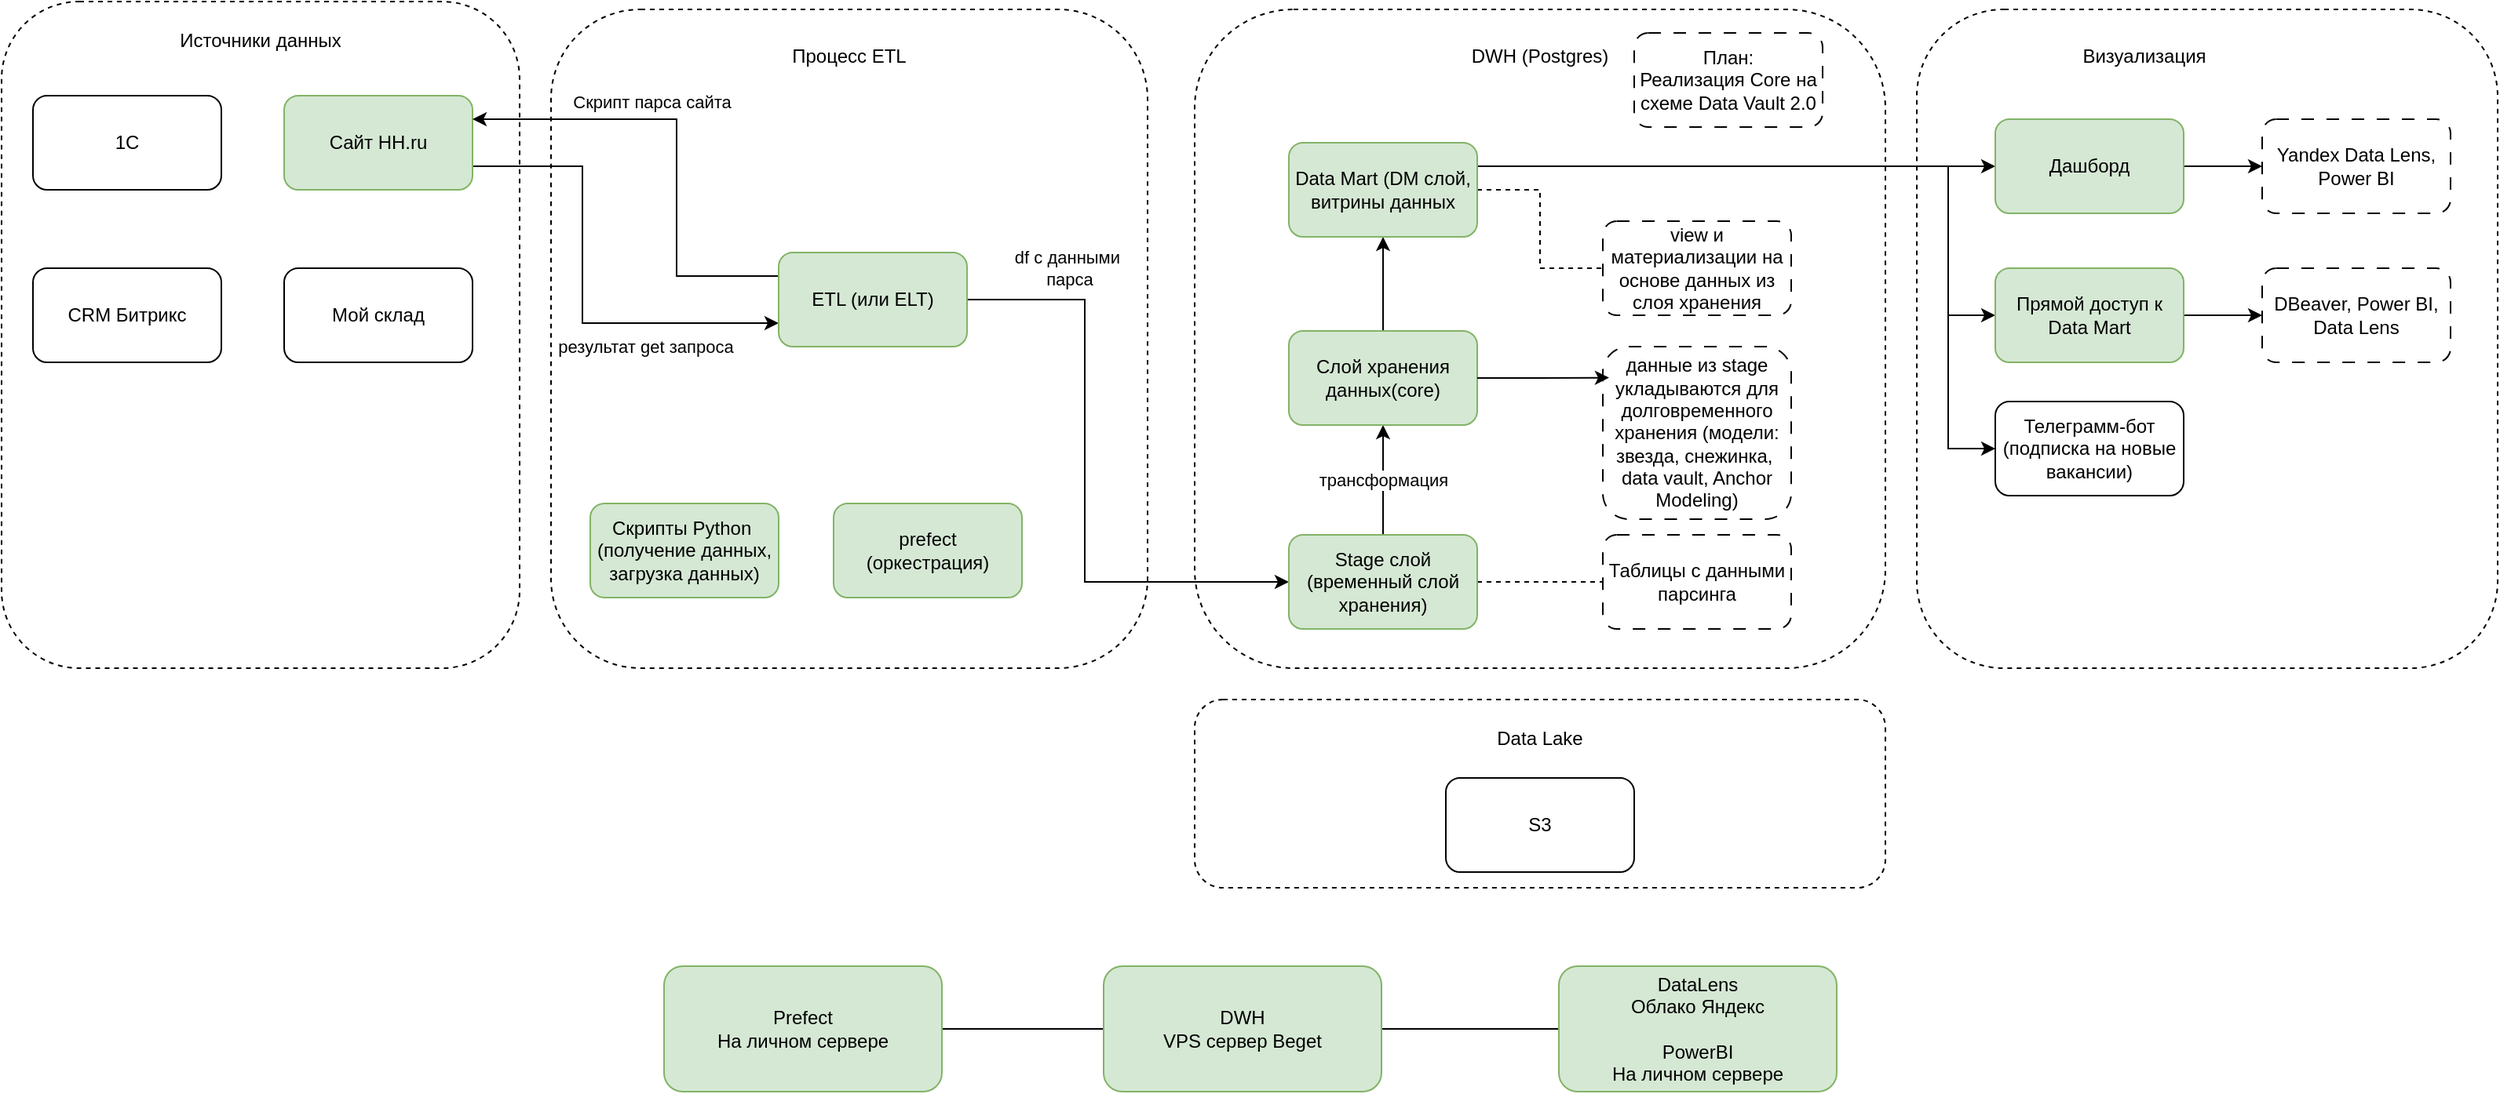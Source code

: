 <mxfile version="24.7.5" pages="4">
  <diagram id="kziKbsqBQuFSU9t-teFj" name="Схема DWH">
    <mxGraphModel dx="1331" dy="884" grid="1" gridSize="10" guides="1" tooltips="1" connect="1" arrows="1" fold="1" page="1" pageScale="1" pageWidth="1654" pageHeight="1169" math="0" shadow="0">
      <root>
        <mxCell id="0" />
        <mxCell id="1" parent="0" />
        <mxCell id="itKfwa3CJLWX2RfHMOhn-1" value="" style="rounded=1;whiteSpace=wrap;html=1;dashed=1;fillColor=none;" parent="1" vertex="1">
          <mxGeometry x="32" y="295" width="330" height="425" as="geometry" />
        </mxCell>
        <mxCell id="itKfwa3CJLWX2RfHMOhn-2" value="Источники данных" style="text;html=1;align=center;verticalAlign=middle;whiteSpace=wrap;rounded=0;" parent="1" vertex="1">
          <mxGeometry x="137" y="305" width="120" height="30" as="geometry" />
        </mxCell>
        <mxCell id="itKfwa3CJLWX2RfHMOhn-3" value="1С" style="rounded=1;whiteSpace=wrap;html=1;" parent="1" vertex="1">
          <mxGeometry x="52" y="355" width="120" height="60" as="geometry" />
        </mxCell>
        <mxCell id="itKfwa3CJLWX2RfHMOhn-15" value="результат get запроса" style="edgeStyle=orthogonalEdgeStyle;rounded=0;orthogonalLoop=1;jettySize=auto;html=1;exitX=1;exitY=0.75;exitDx=0;exitDy=0;entryX=0;entryY=0.75;entryDx=0;entryDy=0;" parent="1" source="itKfwa3CJLWX2RfHMOhn-4" target="itKfwa3CJLWX2RfHMOhn-13" edge="1">
          <mxGeometry x="0.424" y="-15" relative="1" as="geometry">
            <Array as="points">
              <mxPoint x="402" y="400" />
              <mxPoint x="402" y="500" />
            </Array>
            <mxPoint as="offset" />
          </mxGeometry>
        </mxCell>
        <mxCell id="itKfwa3CJLWX2RfHMOhn-4" value="Сайт HH.ru" style="rounded=1;whiteSpace=wrap;html=1;fillColor=#d5e8d4;strokeColor=#82b366;" parent="1" vertex="1">
          <mxGeometry x="212" y="355" width="120" height="60" as="geometry" />
        </mxCell>
        <mxCell id="itKfwa3CJLWX2RfHMOhn-5" value="CRM Битрикс" style="rounded=1;whiteSpace=wrap;html=1;" parent="1" vertex="1">
          <mxGeometry x="52" y="465" width="120" height="60" as="geometry" />
        </mxCell>
        <mxCell id="itKfwa3CJLWX2RfHMOhn-6" value="Мой склад" style="rounded=1;whiteSpace=wrap;html=1;" parent="1" vertex="1">
          <mxGeometry x="212" y="465" width="120" height="60" as="geometry" />
        </mxCell>
        <mxCell id="itKfwa3CJLWX2RfHMOhn-7" value="" style="rounded=1;whiteSpace=wrap;html=1;fillColor=none;dashed=1;" parent="1" vertex="1">
          <mxGeometry x="382" y="300" width="380" height="420" as="geometry" />
        </mxCell>
        <mxCell id="itKfwa3CJLWX2RfHMOhn-8" value="Процесс ETL" style="text;html=1;align=center;verticalAlign=middle;whiteSpace=wrap;rounded=0;" parent="1" vertex="1">
          <mxGeometry x="527" y="315" width="90" height="30" as="geometry" />
        </mxCell>
        <mxCell id="itKfwa3CJLWX2RfHMOhn-9" value="" style="rounded=1;whiteSpace=wrap;html=1;fillColor=none;dashed=1;" parent="1" vertex="1">
          <mxGeometry x="792" y="300" width="440" height="420" as="geometry" />
        </mxCell>
        <mxCell id="itKfwa3CJLWX2RfHMOhn-10" value="DWH (Postgres)" style="text;html=1;align=center;verticalAlign=middle;whiteSpace=wrap;rounded=0;" parent="1" vertex="1">
          <mxGeometry x="952" y="315" width="120" height="30" as="geometry" />
        </mxCell>
        <mxCell id="itKfwa3CJLWX2RfHMOhn-11" value="" style="rounded=1;whiteSpace=wrap;html=1;fillColor=none;dashed=1;" parent="1" vertex="1">
          <mxGeometry x="1252" y="300" width="370" height="420" as="geometry" />
        </mxCell>
        <mxCell id="itKfwa3CJLWX2RfHMOhn-12" value="Визуализация" style="text;html=1;align=center;verticalAlign=middle;whiteSpace=wrap;rounded=0;" parent="1" vertex="1">
          <mxGeometry x="1347" y="315" width="100" height="30" as="geometry" />
        </mxCell>
        <mxCell id="itKfwa3CJLWX2RfHMOhn-14" value="Скрипт парса сайта" style="edgeStyle=orthogonalEdgeStyle;rounded=0;orthogonalLoop=1;jettySize=auto;html=1;exitX=0;exitY=0.25;exitDx=0;exitDy=0;entryX=1;entryY=0.25;entryDx=0;entryDy=0;" parent="1" source="itKfwa3CJLWX2RfHMOhn-13" target="itKfwa3CJLWX2RfHMOhn-4" edge="1">
          <mxGeometry x="0.237" y="-12" relative="1" as="geometry">
            <Array as="points">
              <mxPoint x="462" y="470" />
              <mxPoint x="462" y="370" />
            </Array>
            <mxPoint x="1" y="1" as="offset" />
          </mxGeometry>
        </mxCell>
        <mxCell id="itKfwa3CJLWX2RfHMOhn-17" value="df c данными&amp;nbsp;&lt;div&gt;парса&lt;/div&gt;" style="edgeStyle=orthogonalEdgeStyle;rounded=0;orthogonalLoop=1;jettySize=auto;html=1;exitX=1;exitY=0.5;exitDx=0;exitDy=0;entryX=0;entryY=0.5;entryDx=0;entryDy=0;" parent="1" source="itKfwa3CJLWX2RfHMOhn-13" target="itKfwa3CJLWX2RfHMOhn-16" edge="1">
          <mxGeometry x="-0.662" y="20" relative="1" as="geometry">
            <Array as="points">
              <mxPoint x="722" y="485" />
              <mxPoint x="722" y="665" />
            </Array>
            <mxPoint as="offset" />
          </mxGeometry>
        </mxCell>
        <mxCell id="itKfwa3CJLWX2RfHMOhn-13" value="ETL (или ELT)" style="rounded=1;whiteSpace=wrap;html=1;fillColor=#d5e8d4;strokeColor=#82b366;" parent="1" vertex="1">
          <mxGeometry x="527" y="455" width="120" height="60" as="geometry" />
        </mxCell>
        <mxCell id="itKfwa3CJLWX2RfHMOhn-21" value="трансформация" style="edgeStyle=orthogonalEdgeStyle;rounded=0;orthogonalLoop=1;jettySize=auto;html=1;exitX=0.5;exitY=0;exitDx=0;exitDy=0;" parent="1" source="itKfwa3CJLWX2RfHMOhn-16" target="itKfwa3CJLWX2RfHMOhn-20" edge="1">
          <mxGeometry relative="1" as="geometry" />
        </mxCell>
        <mxCell id="itKfwa3CJLWX2RfHMOhn-26" value="" style="edgeStyle=orthogonalEdgeStyle;rounded=0;orthogonalLoop=1;jettySize=auto;html=1;endArrow=none;endFill=0;dashed=1;" parent="1" source="itKfwa3CJLWX2RfHMOhn-16" target="itKfwa3CJLWX2RfHMOhn-25" edge="1">
          <mxGeometry relative="1" as="geometry" />
        </mxCell>
        <mxCell id="itKfwa3CJLWX2RfHMOhn-16" value="Stage слой&lt;div&gt;(временный слой хранения)&lt;/div&gt;" style="rounded=1;whiteSpace=wrap;html=1;fillColor=#d5e8d4;strokeColor=#82b366;" parent="1" vertex="1">
          <mxGeometry x="852" y="635" width="120" height="60" as="geometry" />
        </mxCell>
        <mxCell id="itKfwa3CJLWX2RfHMOhn-18" value="Скрипты Python&amp;nbsp;&lt;div&gt;(получение данных,&lt;/div&gt;&lt;div&gt;загрузка данных)&lt;/div&gt;" style="rounded=1;whiteSpace=wrap;html=1;fillColor=#d5e8d4;strokeColor=#82b366;" parent="1" vertex="1">
          <mxGeometry x="407" y="615" width="120" height="60" as="geometry" />
        </mxCell>
        <mxCell id="itKfwa3CJLWX2RfHMOhn-19" value="prefect&lt;div&gt;(оркестрация)&lt;/div&gt;" style="rounded=1;whiteSpace=wrap;html=1;fillColor=#d5e8d4;strokeColor=#82b366;" parent="1" vertex="1">
          <mxGeometry x="562" y="615" width="120" height="60" as="geometry" />
        </mxCell>
        <mxCell id="itKfwa3CJLWX2RfHMOhn-23" style="edgeStyle=orthogonalEdgeStyle;rounded=0;orthogonalLoop=1;jettySize=auto;html=1;exitX=0.5;exitY=0;exitDx=0;exitDy=0;entryX=0.5;entryY=1;entryDx=0;entryDy=0;" parent="1" source="itKfwa3CJLWX2RfHMOhn-20" target="itKfwa3CJLWX2RfHMOhn-22" edge="1">
          <mxGeometry relative="1" as="geometry" />
        </mxCell>
        <mxCell id="itKfwa3CJLWX2RfHMOhn-20" value="Слой хранения данных(core)" style="rounded=1;whiteSpace=wrap;html=1;fillColor=#d5e8d4;strokeColor=#82b366;" parent="1" vertex="1">
          <mxGeometry x="852" y="505" width="120" height="60" as="geometry" />
        </mxCell>
        <mxCell id="itKfwa3CJLWX2RfHMOhn-30" value="" style="edgeStyle=orthogonalEdgeStyle;rounded=0;orthogonalLoop=1;jettySize=auto;html=1;dashed=1;endArrow=none;endFill=0;" parent="1" source="itKfwa3CJLWX2RfHMOhn-22" target="itKfwa3CJLWX2RfHMOhn-29" edge="1">
          <mxGeometry relative="1" as="geometry" />
        </mxCell>
        <mxCell id="WleSmGVaAZOekHuZzRKJ-4" style="edgeStyle=orthogonalEdgeStyle;rounded=0;orthogonalLoop=1;jettySize=auto;html=1;exitX=1;exitY=0.25;exitDx=0;exitDy=0;entryX=0;entryY=0.5;entryDx=0;entryDy=0;" parent="1" source="itKfwa3CJLWX2RfHMOhn-22" target="itKfwa3CJLWX2RfHMOhn-33" edge="1">
          <mxGeometry relative="1" as="geometry" />
        </mxCell>
        <mxCell id="WleSmGVaAZOekHuZzRKJ-5" style="edgeStyle=orthogonalEdgeStyle;rounded=0;orthogonalLoop=1;jettySize=auto;html=1;exitX=1;exitY=0.25;exitDx=0;exitDy=0;entryX=0;entryY=0.5;entryDx=0;entryDy=0;" parent="1" source="itKfwa3CJLWX2RfHMOhn-22" target="WleSmGVaAZOekHuZzRKJ-1" edge="1">
          <mxGeometry relative="1" as="geometry">
            <Array as="points">
              <mxPoint x="1272" y="400" />
              <mxPoint x="1272" y="495" />
            </Array>
          </mxGeometry>
        </mxCell>
        <mxCell id="WleSmGVaAZOekHuZzRKJ-6" style="edgeStyle=orthogonalEdgeStyle;rounded=0;orthogonalLoop=1;jettySize=auto;html=1;exitX=1;exitY=0.25;exitDx=0;exitDy=0;entryX=0;entryY=0.5;entryDx=0;entryDy=0;" parent="1" source="itKfwa3CJLWX2RfHMOhn-22" target="WleSmGVaAZOekHuZzRKJ-3" edge="1">
          <mxGeometry relative="1" as="geometry">
            <Array as="points">
              <mxPoint x="1272" y="400" />
              <mxPoint x="1272" y="580" />
            </Array>
          </mxGeometry>
        </mxCell>
        <mxCell id="itKfwa3CJLWX2RfHMOhn-22" value="Data Mart (DM слой,&lt;div&gt;витрины данных&lt;/div&gt;" style="rounded=1;whiteSpace=wrap;html=1;fillColor=#d5e8d4;strokeColor=#82b366;" parent="1" vertex="1">
          <mxGeometry x="852" y="385" width="120" height="60" as="geometry" />
        </mxCell>
        <mxCell id="itKfwa3CJLWX2RfHMOhn-25" value="Таблицы с данными парсинга" style="rounded=1;whiteSpace=wrap;html=1;dashed=1;dashPattern=8 8;" parent="1" vertex="1">
          <mxGeometry x="1052" y="635" width="120" height="60" as="geometry" />
        </mxCell>
        <mxCell id="itKfwa3CJLWX2RfHMOhn-27" value="&lt;span style=&quot;font-family: Arial, sans-serif; text-align: left; background-color: rgb(255, 255, 255);&quot;&gt;данные из stage укладываются для долговременного хранения (&lt;/span&gt;&lt;span style=&quot;font-family: Arial, sans-serif; text-align: left; background-color: rgb(255, 255, 255);&quot;&gt;модели: звезда, снежинка,&amp;nbsp; data vault, Anchor Modeling&lt;/span&gt;&lt;span style=&quot;font-family: Arial, sans-serif; text-align: left; background-color: rgb(255, 255, 255);&quot;&gt;)&lt;/span&gt;" style="rounded=1;whiteSpace=wrap;html=1;dashed=1;dashPattern=8 8;" parent="1" vertex="1">
          <mxGeometry x="1052" y="515" width="120" height="110" as="geometry" />
        </mxCell>
        <mxCell id="itKfwa3CJLWX2RfHMOhn-29" value="&lt;span style=&quot;font-family: Arial, sans-serif; text-align: left; background-color: rgb(255, 255, 255);&quot;&gt;view и материализации на основе данных из слоя хранения&lt;/span&gt;" style="rounded=1;whiteSpace=wrap;html=1;dashed=1;dashPattern=8 8;" parent="1" vertex="1">
          <mxGeometry x="1052" y="435" width="120" height="60" as="geometry" />
        </mxCell>
        <mxCell id="itKfwa3CJLWX2RfHMOhn-32" style="edgeStyle=orthogonalEdgeStyle;rounded=0;orthogonalLoop=1;jettySize=auto;html=1;exitX=1;exitY=0.5;exitDx=0;exitDy=0;entryX=0.033;entryY=0.18;entryDx=0;entryDy=0;entryPerimeter=0;" parent="1" source="itKfwa3CJLWX2RfHMOhn-20" target="itKfwa3CJLWX2RfHMOhn-27" edge="1">
          <mxGeometry relative="1" as="geometry" />
        </mxCell>
        <mxCell id="WleSmGVaAZOekHuZzRKJ-7" style="edgeStyle=orthogonalEdgeStyle;rounded=0;orthogonalLoop=1;jettySize=auto;html=1;exitX=1;exitY=0.5;exitDx=0;exitDy=0;entryX=0;entryY=0.5;entryDx=0;entryDy=0;" parent="1" source="itKfwa3CJLWX2RfHMOhn-33" target="itKfwa3CJLWX2RfHMOhn-35" edge="1">
          <mxGeometry relative="1" as="geometry" />
        </mxCell>
        <mxCell id="itKfwa3CJLWX2RfHMOhn-33" value="Дашборд" style="rounded=1;whiteSpace=wrap;html=1;fillColor=#d5e8d4;strokeColor=#82b366;" parent="1" vertex="1">
          <mxGeometry x="1302" y="370" width="120" height="60" as="geometry" />
        </mxCell>
        <mxCell id="itKfwa3CJLWX2RfHMOhn-35" value="&lt;span style=&quot;font-family: Arial, sans-serif; text-align: left; background-color: rgb(255, 255, 255);&quot;&gt;Yandex Data Lens, Power BI&lt;/span&gt;" style="rounded=1;whiteSpace=wrap;html=1;dashed=1;dashPattern=8 8;" parent="1" vertex="1">
          <mxGeometry x="1472" y="370" width="120" height="60" as="geometry" />
        </mxCell>
        <mxCell id="itKfwa3CJLWX2RfHMOhn-37" value="" style="rounded=1;whiteSpace=wrap;html=1;dashed=1;fillColor=none;" parent="1" vertex="1">
          <mxGeometry x="792" y="740" width="440" height="120" as="geometry" />
        </mxCell>
        <mxCell id="itKfwa3CJLWX2RfHMOhn-38" value="Data Lake" style="text;html=1;align=center;verticalAlign=middle;whiteSpace=wrap;rounded=0;" parent="1" vertex="1">
          <mxGeometry x="982" y="750" width="60" height="30" as="geometry" />
        </mxCell>
        <mxCell id="itKfwa3CJLWX2RfHMOhn-39" value="S3" style="rounded=1;whiteSpace=wrap;html=1;" parent="1" vertex="1">
          <mxGeometry x="952" y="790" width="120" height="60" as="geometry" />
        </mxCell>
        <mxCell id="WleSmGVaAZOekHuZzRKJ-8" style="edgeStyle=orthogonalEdgeStyle;rounded=0;orthogonalLoop=1;jettySize=auto;html=1;exitX=1;exitY=0.5;exitDx=0;exitDy=0;entryX=0;entryY=0.5;entryDx=0;entryDy=0;" parent="1" edge="1">
          <mxGeometry relative="1" as="geometry">
            <mxPoint x="1422" y="495" as="sourcePoint" />
            <mxPoint x="1472" y="495" as="targetPoint" />
          </mxGeometry>
        </mxCell>
        <mxCell id="WleSmGVaAZOekHuZzRKJ-1" value="Прямой доступ к Data Mart" style="rounded=1;whiteSpace=wrap;html=1;fillColor=#d5e8d4;strokeColor=#82b366;" parent="1" vertex="1">
          <mxGeometry x="1302" y="465" width="120" height="60" as="geometry" />
        </mxCell>
        <mxCell id="WleSmGVaAZOekHuZzRKJ-2" value="DBeaver, Power BI, Data Lens" style="rounded=1;whiteSpace=wrap;html=1;dashed=1;dashPattern=8 8;" parent="1" vertex="1">
          <mxGeometry x="1472" y="465" width="120" height="60" as="geometry" />
        </mxCell>
        <mxCell id="WleSmGVaAZOekHuZzRKJ-3" value="Телеграмм-бот&lt;div&gt;(подписка на новые вакансии)&lt;/div&gt;" style="rounded=1;whiteSpace=wrap;html=1;" parent="1" vertex="1">
          <mxGeometry x="1302" y="550" width="120" height="60" as="geometry" />
        </mxCell>
        <mxCell id="WleSmGVaAZOekHuZzRKJ-14" style="edgeStyle=orthogonalEdgeStyle;rounded=0;orthogonalLoop=1;jettySize=auto;html=1;exitX=1;exitY=0.5;exitDx=0;exitDy=0;entryX=0;entryY=0.5;entryDx=0;entryDy=0;endArrow=none;endFill=0;" parent="1" source="WleSmGVaAZOekHuZzRKJ-9" target="WleSmGVaAZOekHuZzRKJ-12" edge="1">
          <mxGeometry relative="1" as="geometry" />
        </mxCell>
        <mxCell id="WleSmGVaAZOekHuZzRKJ-9" value="Prefect&lt;div&gt;На личном сервере&lt;/div&gt;" style="rounded=1;whiteSpace=wrap;html=1;fillColor=#d5e8d4;strokeColor=#82b366;" parent="1" vertex="1">
          <mxGeometry x="454" y="910" width="177" height="80" as="geometry" />
        </mxCell>
        <mxCell id="WleSmGVaAZOekHuZzRKJ-15" style="edgeStyle=orthogonalEdgeStyle;rounded=0;orthogonalLoop=1;jettySize=auto;html=1;exitX=1;exitY=0.5;exitDx=0;exitDy=0;entryX=0;entryY=0.5;entryDx=0;entryDy=0;endArrow=none;endFill=0;" parent="1" source="WleSmGVaAZOekHuZzRKJ-12" target="WleSmGVaAZOekHuZzRKJ-13" edge="1">
          <mxGeometry relative="1" as="geometry" />
        </mxCell>
        <mxCell id="WleSmGVaAZOekHuZzRKJ-12" value="DWH&lt;div&gt;VPS сервер Beget&lt;/div&gt;" style="rounded=1;whiteSpace=wrap;html=1;fillColor=#d5e8d4;strokeColor=#82b366;" parent="1" vertex="1">
          <mxGeometry x="734" y="910" width="177" height="80" as="geometry" />
        </mxCell>
        <mxCell id="WleSmGVaAZOekHuZzRKJ-13" value="DataLens&lt;div&gt;Облако Яндекс&lt;/div&gt;&lt;div&gt;&lt;br&gt;&lt;/div&gt;&lt;div&gt;PowerBI&lt;/div&gt;&lt;div&gt;На личном сервере&lt;/div&gt;" style="rounded=1;whiteSpace=wrap;html=1;fillColor=#d5e8d4;strokeColor=#82b366;" parent="1" vertex="1">
          <mxGeometry x="1024" y="910" width="177" height="80" as="geometry" />
        </mxCell>
        <mxCell id="6aHwHjCG6Ske5krJU7E3-2" value="План:&lt;div&gt;Реализация Core на схеме Data Vault 2.0&lt;/div&gt;" style="rounded=1;whiteSpace=wrap;html=1;dashed=1;dashPattern=8 8;" vertex="1" parent="1">
          <mxGeometry x="1072" y="315" width="120" height="60" as="geometry" />
        </mxCell>
      </root>
    </mxGraphModel>
  </diagram>
  <diagram name="stage" id="6cN6AzZP-IkzlbJq9XSm">
    <mxGraphModel dx="918" dy="610" grid="1" gridSize="10" guides="1" tooltips="1" connect="1" arrows="1" fold="1" page="1" pageScale="1" pageWidth="1169" pageHeight="827" math="0" shadow="0">
      <root>
        <mxCell id="acb99N7rW9i1XwFwZcGH-0" />
        <mxCell id="acb99N7rW9i1XwFwZcGH-1" parent="acb99N7rW9i1XwFwZcGH-0" />
        <mxCell id="G3RsOS_qMj7k8fbNLXuO-0" value="stage_pars_hh" style="swimlane;fontStyle=0;childLayout=stackLayout;horizontal=1;startSize=26;horizontalStack=0;resizeParent=1;resizeParentMax=0;resizeLast=0;collapsible=1;marginBottom=0;align=center;fontSize=14;" parent="acb99N7rW9i1XwFwZcGH-1" vertex="1">
          <mxGeometry x="84" y="131" width="160" height="566" as="geometry" />
        </mxCell>
        <mxCell id="G3RsOS_qMj7k8fbNLXuO-1" value="&lt;span style=&quot;font-weight: 700; text-decoration-line: underline;&quot;&gt;id&lt;/span&gt;" style="text;strokeColor=none;fillColor=none;spacingLeft=4;spacingRight=4;overflow=hidden;rotatable=0;points=[[0,0.5],[1,0.5]];portConstraint=eastwest;fontSize=12;whiteSpace=wrap;html=1;" parent="G3RsOS_qMj7k8fbNLXuO-0" vertex="1">
          <mxGeometry y="26" width="160" height="30" as="geometry" />
        </mxCell>
        <mxCell id="G3RsOS_qMj7k8fbNLXuO-3" value="name" style="text;strokeColor=none;fillColor=none;spacingLeft=4;spacingRight=4;overflow=hidden;rotatable=0;points=[[0,0.5],[1,0.5]];portConstraint=eastwest;fontSize=12;whiteSpace=wrap;html=1;" parent="G3RsOS_qMj7k8fbNLXuO-0" vertex="1">
          <mxGeometry y="56" width="160" height="30" as="geometry" />
        </mxCell>
        <mxCell id="G3RsOS_qMj7k8fbNLXuO-4" value="area" style="text;strokeColor=none;fillColor=none;spacingLeft=4;spacingRight=4;overflow=hidden;rotatable=0;points=[[0,0.5],[1,0.5]];portConstraint=eastwest;fontSize=12;whiteSpace=wrap;html=1;" parent="G3RsOS_qMj7k8fbNLXuO-0" vertex="1">
          <mxGeometry y="86" width="160" height="30" as="geometry" />
        </mxCell>
        <mxCell id="-LC6IP_XPj-rXpptxNUD-27" value="alternate_url" style="text;strokeColor=none;fillColor=none;spacingLeft=4;spacingRight=4;overflow=hidden;rotatable=0;points=[[0,0.5],[1,0.5]];portConstraint=eastwest;fontSize=12;whiteSpace=wrap;html=1;" parent="G3RsOS_qMj7k8fbNLXuO-0" vertex="1">
          <mxGeometry y="116" width="160" height="30" as="geometry" />
        </mxCell>
        <mxCell id="-LC6IP_XPj-rXpptxNUD-26" value="approved" style="text;strokeColor=none;fillColor=none;spacingLeft=4;spacingRight=4;overflow=hidden;rotatable=0;points=[[0,0.5],[1,0.5]];portConstraint=eastwest;fontSize=12;whiteSpace=wrap;html=1;" parent="G3RsOS_qMj7k8fbNLXuO-0" vertex="1">
          <mxGeometry y="146" width="160" height="30" as="geometry" />
        </mxCell>
        <mxCell id="-LC6IP_XPj-rXpptxNUD-25" value="archived" style="text;strokeColor=none;fillColor=none;spacingLeft=4;spacingRight=4;overflow=hidden;rotatable=0;points=[[0,0.5],[1,0.5]];portConstraint=eastwest;fontSize=12;whiteSpace=wrap;html=1;" parent="G3RsOS_qMj7k8fbNLXuO-0" vertex="1">
          <mxGeometry y="176" width="160" height="30" as="geometry" />
        </mxCell>
        <mxCell id="-LC6IP_XPj-rXpptxNUD-24" value="description" style="text;strokeColor=none;fillColor=none;spacingLeft=4;spacingRight=4;overflow=hidden;rotatable=0;points=[[0,0.5],[1,0.5]];portConstraint=eastwest;fontSize=12;whiteSpace=wrap;html=1;" parent="G3RsOS_qMj7k8fbNLXuO-0" vertex="1">
          <mxGeometry y="206" width="160" height="30" as="geometry" />
        </mxCell>
        <mxCell id="-LC6IP_XPj-rXpptxNUD-23" value="employer_name" style="text;strokeColor=none;fillColor=none;spacingLeft=4;spacingRight=4;overflow=hidden;rotatable=0;points=[[0,0.5],[1,0.5]];portConstraint=eastwest;fontSize=12;whiteSpace=wrap;html=1;" parent="G3RsOS_qMj7k8fbNLXuO-0" vertex="1">
          <mxGeometry y="236" width="160" height="30" as="geometry" />
        </mxCell>
        <mxCell id="-LC6IP_XPj-rXpptxNUD-22" value="employer_url" style="text;strokeColor=none;fillColor=none;spacingLeft=4;spacingRight=4;overflow=hidden;rotatable=0;points=[[0,0.5],[1,0.5]];portConstraint=eastwest;fontSize=12;whiteSpace=wrap;html=1;" parent="G3RsOS_qMj7k8fbNLXuO-0" vertex="1">
          <mxGeometry y="266" width="160" height="30" as="geometry" />
        </mxCell>
        <mxCell id="-LC6IP_XPj-rXpptxNUD-21" value="employment" style="text;strokeColor=none;fillColor=none;spacingLeft=4;spacingRight=4;overflow=hidden;rotatable=0;points=[[0,0.5],[1,0.5]];portConstraint=eastwest;fontSize=12;whiteSpace=wrap;html=1;" parent="G3RsOS_qMj7k8fbNLXuO-0" vertex="1">
          <mxGeometry y="296" width="160" height="30" as="geometry" />
        </mxCell>
        <mxCell id="-LC6IP_XPj-rXpptxNUD-20" value="experience" style="text;strokeColor=none;fillColor=none;spacingLeft=4;spacingRight=4;overflow=hidden;rotatable=0;points=[[0,0.5],[1,0.5]];portConstraint=eastwest;fontSize=12;whiteSpace=wrap;html=1;" parent="G3RsOS_qMj7k8fbNLXuO-0" vertex="1">
          <mxGeometry y="326" width="160" height="30" as="geometry" />
        </mxCell>
        <mxCell id="-LC6IP_XPj-rXpptxNUD-19" value="has_test" style="text;strokeColor=none;fillColor=none;spacingLeft=4;spacingRight=4;overflow=hidden;rotatable=0;points=[[0,0.5],[1,0.5]];portConstraint=eastwest;fontSize=12;whiteSpace=wrap;html=1;" parent="G3RsOS_qMj7k8fbNLXuO-0" vertex="1">
          <mxGeometry y="356" width="160" height="30" as="geometry" />
        </mxCell>
        <mxCell id="-LC6IP_XPj-rXpptxNUD-18" value="initial_created_at" style="text;strokeColor=none;fillColor=none;spacingLeft=4;spacingRight=4;overflow=hidden;rotatable=0;points=[[0,0.5],[1,0.5]];portConstraint=eastwest;fontSize=12;whiteSpace=wrap;html=1;" parent="G3RsOS_qMj7k8fbNLXuO-0" vertex="1">
          <mxGeometry y="386" width="160" height="30" as="geometry" />
        </mxCell>
        <mxCell id="-LC6IP_XPj-rXpptxNUD-17" value="premium" style="text;strokeColor=none;fillColor=none;spacingLeft=4;spacingRight=4;overflow=hidden;rotatable=0;points=[[0,0.5],[1,0.5]];portConstraint=eastwest;fontSize=12;whiteSpace=wrap;html=1;" parent="G3RsOS_qMj7k8fbNLXuO-0" vertex="1">
          <mxGeometry y="416" width="160" height="30" as="geometry" />
        </mxCell>
        <mxCell id="-LC6IP_XPj-rXpptxNUD-16" value="published_at" style="text;strokeColor=none;fillColor=none;spacingLeft=4;spacingRight=4;overflow=hidden;rotatable=0;points=[[0,0.5],[1,0.5]];portConstraint=eastwest;fontSize=12;whiteSpace=wrap;html=1;" parent="G3RsOS_qMj7k8fbNLXuO-0" vertex="1">
          <mxGeometry y="446" width="160" height="30" as="geometry" />
        </mxCell>
        <mxCell id="-LC6IP_XPj-rXpptxNUD-15" value="created_at" style="text;strokeColor=none;fillColor=none;spacingLeft=4;spacingRight=4;overflow=hidden;rotatable=0;points=[[0,0.5],[1,0.5]];portConstraint=eastwest;fontSize=12;whiteSpace=wrap;html=1;" parent="G3RsOS_qMj7k8fbNLXuO-0" vertex="1">
          <mxGeometry y="476" width="160" height="30" as="geometry" />
        </mxCell>
        <mxCell id="-LC6IP_XPj-rXpptxNUD-14" value="professional_roles" style="text;strokeColor=none;fillColor=none;spacingLeft=4;spacingRight=4;overflow=hidden;rotatable=0;points=[[0,0.5],[1,0.5]];portConstraint=eastwest;fontSize=12;whiteSpace=wrap;html=1;" parent="G3RsOS_qMj7k8fbNLXuO-0" vertex="1">
          <mxGeometry y="506" width="160" height="30" as="geometry" />
        </mxCell>
        <mxCell id="-LC6IP_XPj-rXpptxNUD-13" value="working_days" style="text;strokeColor=none;fillColor=none;spacingLeft=4;spacingRight=4;overflow=hidden;rotatable=0;points=[[0,0.5],[1,0.5]];portConstraint=eastwest;fontSize=12;whiteSpace=wrap;html=1;" parent="G3RsOS_qMj7k8fbNLXuO-0" vertex="1">
          <mxGeometry y="536" width="160" height="30" as="geometry" />
        </mxCell>
        <mxCell id="G3RsOS_qMj7k8fbNLXuO-25" value="продолжение" style="swimlane;fontStyle=0;childLayout=stackLayout;horizontal=1;startSize=26;horizontalStack=0;resizeParent=1;resizeParentMax=0;resizeLast=0;collapsible=1;marginBottom=0;align=center;fontSize=14;" parent="acb99N7rW9i1XwFwZcGH-1" vertex="1">
          <mxGeometry x="264" y="131" width="160" height="386" as="geometry" />
        </mxCell>
        <mxCell id="G3RsOS_qMj7k8fbNLXuO-33" value="working_time_intervals" style="text;strokeColor=none;fillColor=none;spacingLeft=4;spacingRight=4;overflow=hidden;rotatable=0;points=[[0,0.5],[1,0.5]];portConstraint=eastwest;fontSize=12;whiteSpace=wrap;html=1;" parent="G3RsOS_qMj7k8fbNLXuO-25" vertex="1">
          <mxGeometry y="26" width="160" height="30" as="geometry" />
        </mxCell>
        <mxCell id="G3RsOS_qMj7k8fbNLXuO-32" value="working_time_modes" style="text;strokeColor=none;fillColor=none;spacingLeft=4;spacingRight=4;overflow=hidden;rotatable=0;points=[[0,0.5],[1,0.5]];portConstraint=eastwest;fontSize=12;whiteSpace=wrap;html=1;" parent="G3RsOS_qMj7k8fbNLXuO-25" vertex="1">
          <mxGeometry y="56" width="160" height="30" as="geometry" />
        </mxCell>
        <mxCell id="G3RsOS_qMj7k8fbNLXuO-31" value="salary_from" style="text;strokeColor=none;fillColor=none;spacingLeft=4;spacingRight=4;overflow=hidden;rotatable=0;points=[[0,0.5],[1,0.5]];portConstraint=eastwest;fontSize=12;whiteSpace=wrap;html=1;" parent="G3RsOS_qMj7k8fbNLXuO-25" vertex="1">
          <mxGeometry y="86" width="160" height="30" as="geometry" />
        </mxCell>
        <mxCell id="-LC6IP_XPj-rXpptxNUD-38" value="salary_to" style="text;strokeColor=none;fillColor=none;spacingLeft=4;spacingRight=4;overflow=hidden;rotatable=0;points=[[0,0.5],[1,0.5]];portConstraint=eastwest;fontSize=12;whiteSpace=wrap;html=1;" parent="G3RsOS_qMj7k8fbNLXuO-25" vertex="1">
          <mxGeometry y="116" width="160" height="30" as="geometry" />
        </mxCell>
        <mxCell id="-LC6IP_XPj-rXpptxNUD-37" value="salary_currency" style="text;strokeColor=none;fillColor=none;spacingLeft=4;spacingRight=4;overflow=hidden;rotatable=0;points=[[0,0.5],[1,0.5]];portConstraint=eastwest;fontSize=12;whiteSpace=wrap;html=1;" parent="G3RsOS_qMj7k8fbNLXuO-25" vertex="1">
          <mxGeometry y="146" width="160" height="30" as="geometry" />
        </mxCell>
        <mxCell id="-LC6IP_XPj-rXpptxNUD-36" value="schedule" style="text;strokeColor=none;fillColor=none;spacingLeft=4;spacingRight=4;overflow=hidden;rotatable=0;points=[[0,0.5],[1,0.5]];portConstraint=eastwest;fontSize=12;whiteSpace=wrap;html=1;" parent="G3RsOS_qMj7k8fbNLXuO-25" vertex="1">
          <mxGeometry y="176" width="160" height="30" as="geometry" />
        </mxCell>
        <mxCell id="-LC6IP_XPj-rXpptxNUD-35" value="address_city" style="text;strokeColor=none;fillColor=none;spacingLeft=4;spacingRight=4;overflow=hidden;rotatable=0;points=[[0,0.5],[1,0.5]];portConstraint=eastwest;fontSize=12;whiteSpace=wrap;html=1;" parent="G3RsOS_qMj7k8fbNLXuO-25" vertex="1">
          <mxGeometry y="206" width="160" height="30" as="geometry" />
        </mxCell>
        <mxCell id="-LC6IP_XPj-rXpptxNUD-34" value="address_street" style="text;strokeColor=none;fillColor=none;spacingLeft=4;spacingRight=4;overflow=hidden;rotatable=0;points=[[0,0.5],[1,0.5]];portConstraint=eastwest;fontSize=12;whiteSpace=wrap;html=1;" parent="G3RsOS_qMj7k8fbNLXuO-25" vertex="1">
          <mxGeometry y="236" width="160" height="30" as="geometry" />
        </mxCell>
        <mxCell id="-LC6IP_XPj-rXpptxNUD-33" value="address_lat" style="text;strokeColor=none;fillColor=none;spacingLeft=4;spacingRight=4;overflow=hidden;rotatable=0;points=[[0,0.5],[1,0.5]];portConstraint=eastwest;fontSize=12;whiteSpace=wrap;html=1;" parent="G3RsOS_qMj7k8fbNLXuO-25" vertex="1">
          <mxGeometry y="266" width="160" height="30" as="geometry" />
        </mxCell>
        <mxCell id="-LC6IP_XPj-rXpptxNUD-32" value="address_lng" style="text;strokeColor=none;fillColor=none;spacingLeft=4;spacingRight=4;overflow=hidden;rotatable=0;points=[[0,0.5],[1,0.5]];portConstraint=eastwest;fontSize=12;whiteSpace=wrap;html=1;" parent="G3RsOS_qMj7k8fbNLXuO-25" vertex="1">
          <mxGeometry y="296" width="160" height="30" as="geometry" />
        </mxCell>
        <mxCell id="-LC6IP_XPj-rXpptxNUD-31" value="vacancy_hash" style="text;strokeColor=none;fillColor=none;spacingLeft=4;spacingRight=4;overflow=hidden;rotatable=0;points=[[0,0.5],[1,0.5]];portConstraint=eastwest;fontSize=12;whiteSpace=wrap;html=1;" parent="G3RsOS_qMj7k8fbNLXuO-25" vertex="1">
          <mxGeometry y="326" width="160" height="30" as="geometry" />
        </mxCell>
        <mxCell id="-LC6IP_XPj-rXpptxNUD-30" value="status" style="text;strokeColor=none;fillColor=none;spacingLeft=4;spacingRight=4;overflow=hidden;rotatable=0;points=[[0,0.5],[1,0.5]];portConstraint=eastwest;fontSize=12;whiteSpace=wrap;html=1;" parent="G3RsOS_qMj7k8fbNLXuO-25" vertex="1">
          <mxGeometry y="356" width="160" height="30" as="geometry" />
        </mxCell>
        <mxCell id="-LC6IP_XPj-rXpptxNUD-6" style="edgeStyle=orthogonalEdgeStyle;rounded=0;orthogonalLoop=1;jettySize=auto;html=1;exitX=0.5;exitY=1;exitDx=0;exitDy=0;entryX=0.5;entryY=0;entryDx=0;entryDy=0;" parent="acb99N7rW9i1XwFwZcGH-1" source="-LC6IP_XPj-rXpptxNUD-0" target="-LC6IP_XPj-rXpptxNUD-1" edge="1">
          <mxGeometry relative="1" as="geometry" />
        </mxCell>
        <mxCell id="-LC6IP_XPj-rXpptxNUD-0" value="Создание массива с наборами параметров для поиска вакансий" style="rounded=1;whiteSpace=wrap;html=1;fillColor=#d5e8d4;strokeColor=#82b366;" parent="acb99N7rW9i1XwFwZcGH-1" vertex="1">
          <mxGeometry x="784" y="131" width="140" height="70" as="geometry" />
        </mxCell>
        <mxCell id="-LC6IP_XPj-rXpptxNUD-7" style="edgeStyle=orthogonalEdgeStyle;rounded=0;orthogonalLoop=1;jettySize=auto;html=1;exitX=0.5;exitY=1;exitDx=0;exitDy=0;" parent="acb99N7rW9i1XwFwZcGH-1" source="-LC6IP_XPj-rXpptxNUD-1" target="-LC6IP_XPj-rXpptxNUD-2" edge="1">
          <mxGeometry relative="1" as="geometry" />
        </mxCell>
        <mxCell id="-LC6IP_XPj-rXpptxNUD-1" value="Получение id вакансий по этим параметрам" style="rounded=1;whiteSpace=wrap;html=1;fillColor=#d5e8d4;strokeColor=#82b366;" parent="acb99N7rW9i1XwFwZcGH-1" vertex="1">
          <mxGeometry x="794" y="231" width="120" height="60" as="geometry" />
        </mxCell>
        <mxCell id="-LC6IP_XPj-rXpptxNUD-8" style="edgeStyle=orthogonalEdgeStyle;rounded=0;orthogonalLoop=1;jettySize=auto;html=1;exitX=0.5;exitY=1;exitDx=0;exitDy=0;entryX=0.5;entryY=0;entryDx=0;entryDy=0;" parent="acb99N7rW9i1XwFwZcGH-1" source="-LC6IP_XPj-rXpptxNUD-2" target="-LC6IP_XPj-rXpptxNUD-3" edge="1">
          <mxGeometry relative="1" as="geometry" />
        </mxCell>
        <mxCell id="-LC6IP_XPj-rXpptxNUD-2" value="Разделение датафрейма с id на пакеты по 500 штук." style="rounded=1;whiteSpace=wrap;html=1;fillColor=#d5e8d4;strokeColor=#82b366;" parent="acb99N7rW9i1XwFwZcGH-1" vertex="1">
          <mxGeometry x="794" y="331" width="120" height="60" as="geometry" />
        </mxCell>
        <mxCell id="-LC6IP_XPj-rXpptxNUD-9" style="edgeStyle=orthogonalEdgeStyle;rounded=0;orthogonalLoop=1;jettySize=auto;html=1;exitX=1;exitY=0.5;exitDx=0;exitDy=0;entryX=0;entryY=0.5;entryDx=0;entryDy=0;" parent="acb99N7rW9i1XwFwZcGH-1" source="-LC6IP_XPj-rXpptxNUD-3" target="-LC6IP_XPj-rXpptxNUD-4" edge="1">
          <mxGeometry relative="1" as="geometry" />
        </mxCell>
        <mxCell id="-LC6IP_XPj-rXpptxNUD-3" value="Загрузка информации о вакансиях по их id" style="rounded=1;whiteSpace=wrap;html=1;fillColor=#d5e8d4;strokeColor=#82b366;" parent="acb99N7rW9i1XwFwZcGH-1" vertex="1">
          <mxGeometry x="794" y="440" width="120" height="60" as="geometry" />
        </mxCell>
        <mxCell id="-LC6IP_XPj-rXpptxNUD-10" style="edgeStyle=orthogonalEdgeStyle;rounded=0;orthogonalLoop=1;jettySize=auto;html=1;exitX=0.5;exitY=0;exitDx=0;exitDy=0;entryX=0.5;entryY=1;entryDx=0;entryDy=0;" parent="acb99N7rW9i1XwFwZcGH-1" source="-LC6IP_XPj-rXpptxNUD-4" target="-LC6IP_XPj-rXpptxNUD-5" edge="1">
          <mxGeometry relative="1" as="geometry" />
        </mxCell>
        <mxCell id="-LC6IP_XPj-rXpptxNUD-4" value="&lt;div&gt;Очистка таблицы stage&lt;/div&gt;Загрузка данных в stage&amp;nbsp;" style="rounded=1;whiteSpace=wrap;html=1;fillColor=#d5e8d4;strokeColor=#82b366;" parent="acb99N7rW9i1XwFwZcGH-1" vertex="1">
          <mxGeometry x="964" y="431" width="120" height="79" as="geometry" />
        </mxCell>
        <mxCell id="-LC6IP_XPj-rXpptxNUD-11" style="edgeStyle=orthogonalEdgeStyle;rounded=0;orthogonalLoop=1;jettySize=auto;html=1;exitX=0;exitY=0.5;exitDx=0;exitDy=0;entryX=1;entryY=0.5;entryDx=0;entryDy=0;" parent="acb99N7rW9i1XwFwZcGH-1" source="-LC6IP_XPj-rXpptxNUD-5" target="-LC6IP_XPj-rXpptxNUD-2" edge="1">
          <mxGeometry relative="1" as="geometry" />
        </mxCell>
        <mxCell id="-LC6IP_XPj-rXpptxNUD-5" value="Запуск функций в базе данных заполняющих core" style="rounded=1;whiteSpace=wrap;html=1;fillColor=#d5e8d4;strokeColor=#82b366;" parent="acb99N7rW9i1XwFwZcGH-1" vertex="1">
          <mxGeometry x="964" y="331" width="120" height="60" as="geometry" />
        </mxCell>
        <mxCell id="-LC6IP_XPj-rXpptxNUD-39" value="stage_pars_hh_skill" style="swimlane;fontStyle=0;childLayout=stackLayout;horizontal=1;startSize=26;horizontalStack=0;resizeParent=1;resizeParentMax=0;resizeLast=0;collapsible=1;marginBottom=0;align=center;fontSize=14;" parent="acb99N7rW9i1XwFwZcGH-1" vertex="1">
          <mxGeometry x="514" y="131" width="160" height="86" as="geometry" />
        </mxCell>
        <mxCell id="-LC6IP_XPj-rXpptxNUD-51" value="id" style="text;strokeColor=none;fillColor=none;spacingLeft=4;spacingRight=4;overflow=hidden;rotatable=0;points=[[0,0.5],[1,0.5]];portConstraint=eastwest;fontSize=12;whiteSpace=wrap;html=1;" parent="-LC6IP_XPj-rXpptxNUD-39" vertex="1">
          <mxGeometry y="26" width="160" height="30" as="geometry" />
        </mxCell>
        <mxCell id="-LC6IP_XPj-rXpptxNUD-52" value="skill" style="text;strokeColor=none;fillColor=none;spacingLeft=4;spacingRight=4;overflow=hidden;rotatable=0;points=[[0,0.5],[1,0.5]];portConstraint=eastwest;fontSize=12;whiteSpace=wrap;html=1;" parent="-LC6IP_XPj-rXpptxNUD-39" vertex="1">
          <mxGeometry y="56" width="160" height="30" as="geometry" />
        </mxCell>
      </root>
    </mxGraphModel>
  </diagram>
  <diagram name="core" id="vvxG1iR9mZyktTgixef3">
    <mxGraphModel dx="1664" dy="1105" grid="1" gridSize="10" guides="1" tooltips="1" connect="1" arrows="1" fold="1" page="1" pageScale="1" pageWidth="1654" pageHeight="1169" math="0" shadow="0">
      <root>
        <mxCell id="0" />
        <mxCell id="1" parent="0" />
        <mxCell id="N-t21cCOKGrCsR5aoHTd-16" value="fact_vacancy" style="shape=table;startSize=30;container=1;collapsible=1;childLayout=tableLayout;fixedRows=1;rowLines=0;fontStyle=1;align=center;resizeLast=1;html=1;" parent="1" vertex="1">
          <mxGeometry x="347" y="450" width="180" height="600" as="geometry" />
        </mxCell>
        <mxCell id="N-t21cCOKGrCsR5aoHTd-17" value="" style="shape=tableRow;horizontal=0;startSize=0;swimlaneHead=0;swimlaneBody=0;fillColor=none;collapsible=0;dropTarget=0;points=[[0,0.5],[1,0.5]];portConstraint=eastwest;top=0;left=0;right=0;bottom=1;" parent="N-t21cCOKGrCsR5aoHTd-16" vertex="1">
          <mxGeometry y="30" width="180" height="30" as="geometry" />
        </mxCell>
        <mxCell id="N-t21cCOKGrCsR5aoHTd-18" value="PK" style="shape=partialRectangle;connectable=0;fillColor=none;top=0;left=0;bottom=0;right=0;fontStyle=1;overflow=hidden;whiteSpace=wrap;html=1;" parent="N-t21cCOKGrCsR5aoHTd-17" vertex="1">
          <mxGeometry width="30" height="30" as="geometry">
            <mxRectangle width="30" height="30" as="alternateBounds" />
          </mxGeometry>
        </mxCell>
        <mxCell id="N-t21cCOKGrCsR5aoHTd-19" value="id" style="shape=partialRectangle;connectable=0;fillColor=none;top=0;left=0;bottom=0;right=0;align=left;spacingLeft=6;fontStyle=5;overflow=hidden;whiteSpace=wrap;html=1;" parent="N-t21cCOKGrCsR5aoHTd-17" vertex="1">
          <mxGeometry x="30" width="150" height="30" as="geometry">
            <mxRectangle width="150" height="30" as="alternateBounds" />
          </mxGeometry>
        </mxCell>
        <mxCell id="N-t21cCOKGrCsR5aoHTd-23" value="" style="shape=tableRow;horizontal=0;startSize=0;swimlaneHead=0;swimlaneBody=0;fillColor=none;collapsible=0;dropTarget=0;points=[[0,0.5],[1,0.5]];portConstraint=eastwest;top=0;left=0;right=0;bottom=0;" parent="N-t21cCOKGrCsR5aoHTd-16" vertex="1">
          <mxGeometry y="60" width="180" height="30" as="geometry" />
        </mxCell>
        <mxCell id="N-t21cCOKGrCsR5aoHTd-24" value="" style="shape=partialRectangle;connectable=0;fillColor=none;top=0;left=0;bottom=0;right=0;editable=1;overflow=hidden;whiteSpace=wrap;html=1;" parent="N-t21cCOKGrCsR5aoHTd-23" vertex="1">
          <mxGeometry width="30" height="30" as="geometry">
            <mxRectangle width="30" height="30" as="alternateBounds" />
          </mxGeometry>
        </mxCell>
        <mxCell id="N-t21cCOKGrCsR5aoHTd-25" value="id_area" style="shape=partialRectangle;connectable=0;fillColor=none;top=0;left=0;bottom=0;right=0;align=left;spacingLeft=6;overflow=hidden;whiteSpace=wrap;html=1;" parent="N-t21cCOKGrCsR5aoHTd-23" vertex="1">
          <mxGeometry x="30" width="150" height="30" as="geometry">
            <mxRectangle width="150" height="30" as="alternateBounds" />
          </mxGeometry>
        </mxCell>
        <mxCell id="MmwQb35TevBMvZqCyY0m-32" style="shape=tableRow;horizontal=0;startSize=0;swimlaneHead=0;swimlaneBody=0;fillColor=none;collapsible=0;dropTarget=0;points=[[0,0.5],[1,0.5]];portConstraint=eastwest;top=0;left=0;right=0;bottom=0;" parent="N-t21cCOKGrCsR5aoHTd-16" vertex="1">
          <mxGeometry y="90" width="180" height="30" as="geometry" />
        </mxCell>
        <mxCell id="MmwQb35TevBMvZqCyY0m-33" style="shape=partialRectangle;connectable=0;fillColor=none;top=0;left=0;bottom=0;right=0;editable=1;overflow=hidden;whiteSpace=wrap;html=1;" parent="MmwQb35TevBMvZqCyY0m-32" vertex="1">
          <mxGeometry width="30" height="30" as="geometry">
            <mxRectangle width="30" height="30" as="alternateBounds" />
          </mxGeometry>
        </mxCell>
        <mxCell id="MmwQb35TevBMvZqCyY0m-34" value="id_name" style="shape=partialRectangle;connectable=0;fillColor=none;top=0;left=0;bottom=0;right=0;align=left;spacingLeft=6;overflow=hidden;whiteSpace=wrap;html=1;" parent="MmwQb35TevBMvZqCyY0m-32" vertex="1">
          <mxGeometry x="30" width="150" height="30" as="geometry">
            <mxRectangle width="150" height="30" as="alternateBounds" />
          </mxGeometry>
        </mxCell>
        <mxCell id="MmwQb35TevBMvZqCyY0m-29" style="shape=tableRow;horizontal=0;startSize=0;swimlaneHead=0;swimlaneBody=0;fillColor=none;collapsible=0;dropTarget=0;points=[[0,0.5],[1,0.5]];portConstraint=eastwest;top=0;left=0;right=0;bottom=0;" parent="N-t21cCOKGrCsR5aoHTd-16" vertex="1">
          <mxGeometry y="120" width="180" height="30" as="geometry" />
        </mxCell>
        <mxCell id="MmwQb35TevBMvZqCyY0m-30" style="shape=partialRectangle;connectable=0;fillColor=none;top=0;left=0;bottom=0;right=0;editable=1;overflow=hidden;whiteSpace=wrap;html=1;" parent="MmwQb35TevBMvZqCyY0m-29" vertex="1">
          <mxGeometry width="30" height="30" as="geometry">
            <mxRectangle width="30" height="30" as="alternateBounds" />
          </mxGeometry>
        </mxCell>
        <mxCell id="MmwQb35TevBMvZqCyY0m-31" value="id_data_vacancy" style="shape=partialRectangle;connectable=0;fillColor=none;top=0;left=0;bottom=0;right=0;align=left;spacingLeft=6;overflow=hidden;whiteSpace=wrap;html=1;" parent="MmwQb35TevBMvZqCyY0m-29" vertex="1">
          <mxGeometry x="30" width="150" height="30" as="geometry">
            <mxRectangle width="150" height="30" as="alternateBounds" />
          </mxGeometry>
        </mxCell>
        <mxCell id="MmwQb35TevBMvZqCyY0m-26" style="shape=tableRow;horizontal=0;startSize=0;swimlaneHead=0;swimlaneBody=0;fillColor=none;collapsible=0;dropTarget=0;points=[[0,0.5],[1,0.5]];portConstraint=eastwest;top=0;left=0;right=0;bottom=0;" parent="N-t21cCOKGrCsR5aoHTd-16" vertex="1">
          <mxGeometry y="150" width="180" height="30" as="geometry" />
        </mxCell>
        <mxCell id="MmwQb35TevBMvZqCyY0m-27" style="shape=partialRectangle;connectable=0;fillColor=none;top=0;left=0;bottom=0;right=0;editable=1;overflow=hidden;whiteSpace=wrap;html=1;" parent="MmwQb35TevBMvZqCyY0m-26" vertex="1">
          <mxGeometry width="30" height="30" as="geometry">
            <mxRectangle width="30" height="30" as="alternateBounds" />
          </mxGeometry>
        </mxCell>
        <mxCell id="MmwQb35TevBMvZqCyY0m-28" value="id_company" style="shape=partialRectangle;connectable=0;fillColor=none;top=0;left=0;bottom=0;right=0;align=left;spacingLeft=6;overflow=hidden;whiteSpace=wrap;html=1;" parent="MmwQb35TevBMvZqCyY0m-26" vertex="1">
          <mxGeometry x="30" width="150" height="30" as="geometry">
            <mxRectangle width="150" height="30" as="alternateBounds" />
          </mxGeometry>
        </mxCell>
        <mxCell id="MmwQb35TevBMvZqCyY0m-23" style="shape=tableRow;horizontal=0;startSize=0;swimlaneHead=0;swimlaneBody=0;fillColor=none;collapsible=0;dropTarget=0;points=[[0,0.5],[1,0.5]];portConstraint=eastwest;top=0;left=0;right=0;bottom=0;" parent="N-t21cCOKGrCsR5aoHTd-16" vertex="1">
          <mxGeometry y="180" width="180" height="30" as="geometry" />
        </mxCell>
        <mxCell id="MmwQb35TevBMvZqCyY0m-24" style="shape=partialRectangle;connectable=0;fillColor=none;top=0;left=0;bottom=0;right=0;editable=1;overflow=hidden;whiteSpace=wrap;html=1;" parent="MmwQb35TevBMvZqCyY0m-23" vertex="1">
          <mxGeometry width="30" height="30" as="geometry">
            <mxRectangle width="30" height="30" as="alternateBounds" />
          </mxGeometry>
        </mxCell>
        <mxCell id="MmwQb35TevBMvZqCyY0m-25" value="id_schedule" style="shape=partialRectangle;connectable=0;fillColor=none;top=0;left=0;bottom=0;right=0;align=left;spacingLeft=6;overflow=hidden;whiteSpace=wrap;html=1;" parent="MmwQb35TevBMvZqCyY0m-23" vertex="1">
          <mxGeometry x="30" width="150" height="30" as="geometry">
            <mxRectangle width="150" height="30" as="alternateBounds" />
          </mxGeometry>
        </mxCell>
        <mxCell id="MmwQb35TevBMvZqCyY0m-20" style="shape=tableRow;horizontal=0;startSize=0;swimlaneHead=0;swimlaneBody=0;fillColor=none;collapsible=0;dropTarget=0;points=[[0,0.5],[1,0.5]];portConstraint=eastwest;top=0;left=0;right=0;bottom=0;" parent="N-t21cCOKGrCsR5aoHTd-16" vertex="1">
          <mxGeometry y="210" width="180" height="30" as="geometry" />
        </mxCell>
        <mxCell id="MmwQb35TevBMvZqCyY0m-21" style="shape=partialRectangle;connectable=0;fillColor=none;top=0;left=0;bottom=0;right=0;editable=1;overflow=hidden;whiteSpace=wrap;html=1;" parent="MmwQb35TevBMvZqCyY0m-20" vertex="1">
          <mxGeometry width="30" height="30" as="geometry">
            <mxRectangle width="30" height="30" as="alternateBounds" />
          </mxGeometry>
        </mxCell>
        <mxCell id="MmwQb35TevBMvZqCyY0m-22" value="id_professional_roles" style="shape=partialRectangle;connectable=0;fillColor=none;top=0;left=0;bottom=0;right=0;align=left;spacingLeft=6;overflow=hidden;whiteSpace=wrap;html=1;" parent="MmwQb35TevBMvZqCyY0m-20" vertex="1">
          <mxGeometry x="30" width="150" height="30" as="geometry">
            <mxRectangle width="150" height="30" as="alternateBounds" />
          </mxGeometry>
        </mxCell>
        <mxCell id="MmwQb35TevBMvZqCyY0m-17" style="shape=tableRow;horizontal=0;startSize=0;swimlaneHead=0;swimlaneBody=0;fillColor=none;collapsible=0;dropTarget=0;points=[[0,0.5],[1,0.5]];portConstraint=eastwest;top=0;left=0;right=0;bottom=0;" parent="N-t21cCOKGrCsR5aoHTd-16" vertex="1">
          <mxGeometry y="240" width="180" height="30" as="geometry" />
        </mxCell>
        <mxCell id="MmwQb35TevBMvZqCyY0m-18" style="shape=partialRectangle;connectable=0;fillColor=none;top=0;left=0;bottom=0;right=0;editable=1;overflow=hidden;whiteSpace=wrap;html=1;" parent="MmwQb35TevBMvZqCyY0m-17" vertex="1">
          <mxGeometry width="30" height="30" as="geometry">
            <mxRectangle width="30" height="30" as="alternateBounds" />
          </mxGeometry>
        </mxCell>
        <mxCell id="MmwQb35TevBMvZqCyY0m-19" value="id_experience" style="shape=partialRectangle;connectable=0;fillColor=none;top=0;left=0;bottom=0;right=0;align=left;spacingLeft=6;overflow=hidden;whiteSpace=wrap;html=1;" parent="MmwQb35TevBMvZqCyY0m-17" vertex="1">
          <mxGeometry x="30" width="150" height="30" as="geometry">
            <mxRectangle width="150" height="30" as="alternateBounds" />
          </mxGeometry>
        </mxCell>
        <mxCell id="MmwQb35TevBMvZqCyY0m-14" style="shape=tableRow;horizontal=0;startSize=0;swimlaneHead=0;swimlaneBody=0;fillColor=none;collapsible=0;dropTarget=0;points=[[0,0.5],[1,0.5]];portConstraint=eastwest;top=0;left=0;right=0;bottom=0;" parent="N-t21cCOKGrCsR5aoHTd-16" vertex="1">
          <mxGeometry y="270" width="180" height="30" as="geometry" />
        </mxCell>
        <mxCell id="MmwQb35TevBMvZqCyY0m-15" style="shape=partialRectangle;connectable=0;fillColor=none;top=0;left=0;bottom=0;right=0;editable=1;overflow=hidden;whiteSpace=wrap;html=1;" parent="MmwQb35TevBMvZqCyY0m-14" vertex="1">
          <mxGeometry width="30" height="30" as="geometry">
            <mxRectangle width="30" height="30" as="alternateBounds" />
          </mxGeometry>
        </mxCell>
        <mxCell id="MmwQb35TevBMvZqCyY0m-16" value="id_employment" style="shape=partialRectangle;connectable=0;fillColor=none;top=0;left=0;bottom=0;right=0;align=left;spacingLeft=6;overflow=hidden;whiteSpace=wrap;html=1;" parent="MmwQb35TevBMvZqCyY0m-14" vertex="1">
          <mxGeometry x="30" width="150" height="30" as="geometry">
            <mxRectangle width="150" height="30" as="alternateBounds" />
          </mxGeometry>
        </mxCell>
        <mxCell id="N-t21cCOKGrCsR5aoHTd-26" value="" style="shape=tableRow;horizontal=0;startSize=0;swimlaneHead=0;swimlaneBody=0;fillColor=none;collapsible=0;dropTarget=0;points=[[0,0.5],[1,0.5]];portConstraint=eastwest;top=0;left=0;right=0;bottom=0;" parent="N-t21cCOKGrCsR5aoHTd-16" vertex="1">
          <mxGeometry y="300" width="180" height="30" as="geometry" />
        </mxCell>
        <mxCell id="N-t21cCOKGrCsR5aoHTd-27" value="" style="shape=partialRectangle;connectable=0;fillColor=none;top=0;left=0;bottom=0;right=0;editable=1;overflow=hidden;whiteSpace=wrap;html=1;" parent="N-t21cCOKGrCsR5aoHTd-26" vertex="1">
          <mxGeometry width="30" height="30" as="geometry">
            <mxRectangle width="30" height="30" as="alternateBounds" />
          </mxGeometry>
        </mxCell>
        <mxCell id="N-t21cCOKGrCsR5aoHTd-28" value="salary_from" style="shape=partialRectangle;connectable=0;fillColor=none;top=0;left=0;bottom=0;right=0;align=left;spacingLeft=6;overflow=hidden;whiteSpace=wrap;html=1;" parent="N-t21cCOKGrCsR5aoHTd-26" vertex="1">
          <mxGeometry x="30" width="150" height="30" as="geometry">
            <mxRectangle width="150" height="30" as="alternateBounds" />
          </mxGeometry>
        </mxCell>
        <mxCell id="N-t21cCOKGrCsR5aoHTd-47" style="shape=tableRow;horizontal=0;startSize=0;swimlaneHead=0;swimlaneBody=0;fillColor=none;collapsible=0;dropTarget=0;points=[[0,0.5],[1,0.5]];portConstraint=eastwest;top=0;left=0;right=0;bottom=0;" parent="N-t21cCOKGrCsR5aoHTd-16" vertex="1">
          <mxGeometry y="330" width="180" height="30" as="geometry" />
        </mxCell>
        <mxCell id="N-t21cCOKGrCsR5aoHTd-48" style="shape=partialRectangle;connectable=0;fillColor=none;top=0;left=0;bottom=0;right=0;editable=1;overflow=hidden;whiteSpace=wrap;html=1;" parent="N-t21cCOKGrCsR5aoHTd-47" vertex="1">
          <mxGeometry width="30" height="30" as="geometry">
            <mxRectangle width="30" height="30" as="alternateBounds" />
          </mxGeometry>
        </mxCell>
        <mxCell id="N-t21cCOKGrCsR5aoHTd-49" value="salary_to" style="shape=partialRectangle;connectable=0;fillColor=none;top=0;left=0;bottom=0;right=0;align=left;spacingLeft=6;overflow=hidden;whiteSpace=wrap;html=1;" parent="N-t21cCOKGrCsR5aoHTd-47" vertex="1">
          <mxGeometry x="30" width="150" height="30" as="geometry">
            <mxRectangle width="150" height="30" as="alternateBounds" />
          </mxGeometry>
        </mxCell>
        <mxCell id="NSCaxioArlWo4swC9hcE-14" style="shape=tableRow;horizontal=0;startSize=0;swimlaneHead=0;swimlaneBody=0;fillColor=none;collapsible=0;dropTarget=0;points=[[0,0.5],[1,0.5]];portConstraint=eastwest;top=0;left=0;right=0;bottom=0;" vertex="1" parent="N-t21cCOKGrCsR5aoHTd-16">
          <mxGeometry y="360" width="180" height="30" as="geometry" />
        </mxCell>
        <mxCell id="NSCaxioArlWo4swC9hcE-15" style="shape=partialRectangle;connectable=0;fillColor=none;top=0;left=0;bottom=0;right=0;editable=1;overflow=hidden;whiteSpace=wrap;html=1;" vertex="1" parent="NSCaxioArlWo4swC9hcE-14">
          <mxGeometry width="30" height="30" as="geometry">
            <mxRectangle width="30" height="30" as="alternateBounds" />
          </mxGeometry>
        </mxCell>
        <mxCell id="NSCaxioArlWo4swC9hcE-16" value="salary_currency" style="shape=partialRectangle;connectable=0;fillColor=none;top=0;left=0;bottom=0;right=0;align=left;spacingLeft=6;overflow=hidden;whiteSpace=wrap;html=1;" vertex="1" parent="NSCaxioArlWo4swC9hcE-14">
          <mxGeometry x="30" width="150" height="30" as="geometry">
            <mxRectangle width="150" height="30" as="alternateBounds" />
          </mxGeometry>
        </mxCell>
        <mxCell id="MmwQb35TevBMvZqCyY0m-36" style="shape=tableRow;horizontal=0;startSize=0;swimlaneHead=0;swimlaneBody=0;fillColor=none;collapsible=0;dropTarget=0;points=[[0,0.5],[1,0.5]];portConstraint=eastwest;top=0;left=0;right=0;bottom=0;" parent="N-t21cCOKGrCsR5aoHTd-16" vertex="1">
          <mxGeometry y="390" width="180" height="30" as="geometry" />
        </mxCell>
        <mxCell id="MmwQb35TevBMvZqCyY0m-37" style="shape=partialRectangle;connectable=0;fillColor=none;top=0;left=0;bottom=0;right=0;editable=1;overflow=hidden;whiteSpace=wrap;html=1;" parent="MmwQb35TevBMvZqCyY0m-36" vertex="1">
          <mxGeometry width="30" height="30" as="geometry">
            <mxRectangle width="30" height="30" as="alternateBounds" />
          </mxGeometry>
        </mxCell>
        <mxCell id="MmwQb35TevBMvZqCyY0m-38" value="published_at" style="shape=partialRectangle;connectable=0;fillColor=none;top=0;left=0;bottom=0;right=0;align=left;spacingLeft=6;overflow=hidden;whiteSpace=wrap;html=1;" parent="MmwQb35TevBMvZqCyY0m-36" vertex="1">
          <mxGeometry x="30" width="150" height="30" as="geometry">
            <mxRectangle width="150" height="30" as="alternateBounds" />
          </mxGeometry>
        </mxCell>
        <mxCell id="MmwQb35TevBMvZqCyY0m-96" style="shape=tableRow;horizontal=0;startSize=0;swimlaneHead=0;swimlaneBody=0;fillColor=none;collapsible=0;dropTarget=0;points=[[0,0.5],[1,0.5]];portConstraint=eastwest;top=0;left=0;right=0;bottom=0;" parent="N-t21cCOKGrCsR5aoHTd-16" vertex="1">
          <mxGeometry y="420" width="180" height="30" as="geometry" />
        </mxCell>
        <mxCell id="MmwQb35TevBMvZqCyY0m-97" style="shape=partialRectangle;connectable=0;fillColor=none;top=0;left=0;bottom=0;right=0;editable=1;overflow=hidden;whiteSpace=wrap;html=1;" parent="MmwQb35TevBMvZqCyY0m-96" vertex="1">
          <mxGeometry width="30" height="30" as="geometry">
            <mxRectangle width="30" height="30" as="alternateBounds" />
          </mxGeometry>
        </mxCell>
        <mxCell id="MmwQb35TevBMvZqCyY0m-98" value="vacancy_hash" style="shape=partialRectangle;connectable=0;fillColor=none;top=0;left=0;bottom=0;right=0;align=left;spacingLeft=6;overflow=hidden;whiteSpace=wrap;html=1;" parent="MmwQb35TevBMvZqCyY0m-96" vertex="1">
          <mxGeometry x="30" width="150" height="30" as="geometry">
            <mxRectangle width="150" height="30" as="alternateBounds" />
          </mxGeometry>
        </mxCell>
        <mxCell id="hoPJH0joaMcK6jPVII_o-30" style="shape=tableRow;horizontal=0;startSize=0;swimlaneHead=0;swimlaneBody=0;fillColor=none;collapsible=0;dropTarget=0;points=[[0,0.5],[1,0.5]];portConstraint=eastwest;top=0;left=0;right=0;bottom=0;" parent="N-t21cCOKGrCsR5aoHTd-16" vertex="1">
          <mxGeometry y="450" width="180" height="30" as="geometry" />
        </mxCell>
        <mxCell id="hoPJH0joaMcK6jPVII_o-31" style="shape=partialRectangle;connectable=0;fillColor=none;top=0;left=0;bottom=0;right=0;editable=1;overflow=hidden;whiteSpace=wrap;html=1;" parent="hoPJH0joaMcK6jPVII_o-30" vertex="1">
          <mxGeometry width="30" height="30" as="geometry">
            <mxRectangle width="30" height="30" as="alternateBounds" />
          </mxGeometry>
        </mxCell>
        <mxCell id="hoPJH0joaMcK6jPVII_o-32" value="id_working_time_modes" style="shape=partialRectangle;connectable=0;fillColor=none;top=0;left=0;bottom=0;right=0;align=left;spacingLeft=6;overflow=hidden;whiteSpace=wrap;html=1;" parent="hoPJH0joaMcK6jPVII_o-30" vertex="1">
          <mxGeometry x="30" width="150" height="30" as="geometry">
            <mxRectangle width="150" height="30" as="alternateBounds" />
          </mxGeometry>
        </mxCell>
        <mxCell id="hoPJH0joaMcK6jPVII_o-33" style="shape=tableRow;horizontal=0;startSize=0;swimlaneHead=0;swimlaneBody=0;fillColor=none;collapsible=0;dropTarget=0;points=[[0,0.5],[1,0.5]];portConstraint=eastwest;top=0;left=0;right=0;bottom=0;" parent="N-t21cCOKGrCsR5aoHTd-16" vertex="1">
          <mxGeometry y="480" width="180" height="30" as="geometry" />
        </mxCell>
        <mxCell id="hoPJH0joaMcK6jPVII_o-34" style="shape=partialRectangle;connectable=0;fillColor=none;top=0;left=0;bottom=0;right=0;editable=1;overflow=hidden;whiteSpace=wrap;html=1;" parent="hoPJH0joaMcK6jPVII_o-33" vertex="1">
          <mxGeometry width="30" height="30" as="geometry">
            <mxRectangle width="30" height="30" as="alternateBounds" />
          </mxGeometry>
        </mxCell>
        <mxCell id="hoPJH0joaMcK6jPVII_o-35" value="id_addres" style="shape=partialRectangle;connectable=0;fillColor=none;top=0;left=0;bottom=0;right=0;align=left;spacingLeft=6;overflow=hidden;whiteSpace=wrap;html=1;" parent="hoPJH0joaMcK6jPVII_o-33" vertex="1">
          <mxGeometry x="30" width="150" height="30" as="geometry">
            <mxRectangle width="150" height="30" as="alternateBounds" />
          </mxGeometry>
        </mxCell>
        <mxCell id="hoPJH0joaMcK6jPVII_o-69" style="shape=tableRow;horizontal=0;startSize=0;swimlaneHead=0;swimlaneBody=0;fillColor=none;collapsible=0;dropTarget=0;points=[[0,0.5],[1,0.5]];portConstraint=eastwest;top=0;left=0;right=0;bottom=0;" parent="N-t21cCOKGrCsR5aoHTd-16" vertex="1">
          <mxGeometry y="510" width="180" height="30" as="geometry" />
        </mxCell>
        <mxCell id="hoPJH0joaMcK6jPVII_o-70" style="shape=partialRectangle;connectable=0;fillColor=none;top=0;left=0;bottom=0;right=0;editable=1;overflow=hidden;whiteSpace=wrap;html=1;" parent="hoPJH0joaMcK6jPVII_o-69" vertex="1">
          <mxGeometry width="30" height="30" as="geometry">
            <mxRectangle width="30" height="30" as="alternateBounds" />
          </mxGeometry>
        </mxCell>
        <mxCell id="hoPJH0joaMcK6jPVII_o-71" value="id_working_time_intervals" style="shape=partialRectangle;connectable=0;fillColor=none;top=0;left=0;bottom=0;right=0;align=left;spacingLeft=6;overflow=hidden;whiteSpace=wrap;html=1;" parent="hoPJH0joaMcK6jPVII_o-69" vertex="1">
          <mxGeometry x="30" width="150" height="30" as="geometry">
            <mxRectangle width="150" height="30" as="alternateBounds" />
          </mxGeometry>
        </mxCell>
        <mxCell id="hoPJH0joaMcK6jPVII_o-66" style="shape=tableRow;horizontal=0;startSize=0;swimlaneHead=0;swimlaneBody=0;fillColor=none;collapsible=0;dropTarget=0;points=[[0,0.5],[1,0.5]];portConstraint=eastwest;top=0;left=0;right=0;bottom=0;" parent="N-t21cCOKGrCsR5aoHTd-16" vertex="1">
          <mxGeometry y="540" width="180" height="30" as="geometry" />
        </mxCell>
        <mxCell id="hoPJH0joaMcK6jPVII_o-67" style="shape=partialRectangle;connectable=0;fillColor=none;top=0;left=0;bottom=0;right=0;editable=1;overflow=hidden;whiteSpace=wrap;html=1;" parent="hoPJH0joaMcK6jPVII_o-66" vertex="1">
          <mxGeometry width="30" height="30" as="geometry">
            <mxRectangle width="30" height="30" as="alternateBounds" />
          </mxGeometry>
        </mxCell>
        <mxCell id="hoPJH0joaMcK6jPVII_o-68" value="id_working_days" style="shape=partialRectangle;connectable=0;fillColor=none;top=0;left=0;bottom=0;right=0;align=left;spacingLeft=6;overflow=hidden;whiteSpace=wrap;html=1;" parent="hoPJH0joaMcK6jPVII_o-66" vertex="1">
          <mxGeometry x="30" width="150" height="30" as="geometry">
            <mxRectangle width="150" height="30" as="alternateBounds" />
          </mxGeometry>
        </mxCell>
        <mxCell id="NSCaxioArlWo4swC9hcE-17" style="shape=tableRow;horizontal=0;startSize=0;swimlaneHead=0;swimlaneBody=0;fillColor=none;collapsible=0;dropTarget=0;points=[[0,0.5],[1,0.5]];portConstraint=eastwest;top=0;left=0;right=0;bottom=0;" vertex="1" parent="N-t21cCOKGrCsR5aoHTd-16">
          <mxGeometry y="570" width="180" height="30" as="geometry" />
        </mxCell>
        <mxCell id="NSCaxioArlWo4swC9hcE-18" style="shape=partialRectangle;connectable=0;fillColor=none;top=0;left=0;bottom=0;right=0;editable=1;overflow=hidden;whiteSpace=wrap;html=1;" vertex="1" parent="NSCaxioArlWo4swC9hcE-17">
          <mxGeometry width="30" height="30" as="geometry">
            <mxRectangle width="30" height="30" as="alternateBounds" />
          </mxGeometry>
        </mxCell>
        <mxCell id="NSCaxioArlWo4swC9hcE-19" value="has_test" style="shape=partialRectangle;connectable=0;fillColor=none;top=0;left=0;bottom=0;right=0;align=left;spacingLeft=6;overflow=hidden;whiteSpace=wrap;html=1;" vertex="1" parent="NSCaxioArlWo4swC9hcE-17">
          <mxGeometry x="30" width="150" height="30" as="geometry">
            <mxRectangle width="150" height="30" as="alternateBounds" />
          </mxGeometry>
        </mxCell>
        <mxCell id="N-t21cCOKGrCsR5aoHTd-50" value="ref_area" style="shape=table;startSize=30;container=1;collapsible=1;childLayout=tableLayout;fixedRows=1;rowLines=0;fontStyle=1;align=center;resizeLast=1;html=1;" parent="1" vertex="1">
          <mxGeometry x="617" y="290" width="180" height="90" as="geometry" />
        </mxCell>
        <mxCell id="N-t21cCOKGrCsR5aoHTd-51" value="" style="shape=tableRow;horizontal=0;startSize=0;swimlaneHead=0;swimlaneBody=0;fillColor=none;collapsible=0;dropTarget=0;points=[[0,0.5],[1,0.5]];portConstraint=eastwest;top=0;left=0;right=0;bottom=1;" parent="N-t21cCOKGrCsR5aoHTd-50" vertex="1">
          <mxGeometry y="30" width="180" height="30" as="geometry" />
        </mxCell>
        <mxCell id="N-t21cCOKGrCsR5aoHTd-52" value="PK" style="shape=partialRectangle;connectable=0;fillColor=none;top=0;left=0;bottom=0;right=0;fontStyle=1;overflow=hidden;whiteSpace=wrap;html=1;" parent="N-t21cCOKGrCsR5aoHTd-51" vertex="1">
          <mxGeometry width="30" height="30" as="geometry">
            <mxRectangle width="30" height="30" as="alternateBounds" />
          </mxGeometry>
        </mxCell>
        <mxCell id="N-t21cCOKGrCsR5aoHTd-53" value="id" style="shape=partialRectangle;connectable=0;fillColor=none;top=0;left=0;bottom=0;right=0;align=left;spacingLeft=6;fontStyle=5;overflow=hidden;whiteSpace=wrap;html=1;" parent="N-t21cCOKGrCsR5aoHTd-51" vertex="1">
          <mxGeometry x="30" width="150" height="30" as="geometry">
            <mxRectangle width="150" height="30" as="alternateBounds" />
          </mxGeometry>
        </mxCell>
        <mxCell id="N-t21cCOKGrCsR5aoHTd-54" value="" style="shape=tableRow;horizontal=0;startSize=0;swimlaneHead=0;swimlaneBody=0;fillColor=none;collapsible=0;dropTarget=0;points=[[0,0.5],[1,0.5]];portConstraint=eastwest;top=0;left=0;right=0;bottom=0;" parent="N-t21cCOKGrCsR5aoHTd-50" vertex="1">
          <mxGeometry y="60" width="180" height="30" as="geometry" />
        </mxCell>
        <mxCell id="N-t21cCOKGrCsR5aoHTd-55" value="" style="shape=partialRectangle;connectable=0;fillColor=none;top=0;left=0;bottom=0;right=0;editable=1;overflow=hidden;whiteSpace=wrap;html=1;" parent="N-t21cCOKGrCsR5aoHTd-54" vertex="1">
          <mxGeometry width="30" height="30" as="geometry">
            <mxRectangle width="30" height="30" as="alternateBounds" />
          </mxGeometry>
        </mxCell>
        <mxCell id="N-t21cCOKGrCsR5aoHTd-56" value="city" style="shape=partialRectangle;connectable=0;fillColor=none;top=0;left=0;bottom=0;right=0;align=left;spacingLeft=6;overflow=hidden;whiteSpace=wrap;html=1;" parent="N-t21cCOKGrCsR5aoHTd-54" vertex="1">
          <mxGeometry x="30" width="150" height="30" as="geometry">
            <mxRectangle width="150" height="30" as="alternateBounds" />
          </mxGeometry>
        </mxCell>
        <mxCell id="MmwQb35TevBMvZqCyY0m-1" value="ref_name" style="shape=table;startSize=30;container=1;collapsible=1;childLayout=tableLayout;fixedRows=1;rowLines=0;fontStyle=1;align=center;resizeLast=1;html=1;" parent="1" vertex="1">
          <mxGeometry x="617" y="390" width="180" height="90" as="geometry" />
        </mxCell>
        <mxCell id="MmwQb35TevBMvZqCyY0m-2" value="" style="shape=tableRow;horizontal=0;startSize=0;swimlaneHead=0;swimlaneBody=0;fillColor=none;collapsible=0;dropTarget=0;points=[[0,0.5],[1,0.5]];portConstraint=eastwest;top=0;left=0;right=0;bottom=1;" parent="MmwQb35TevBMvZqCyY0m-1" vertex="1">
          <mxGeometry y="30" width="180" height="30" as="geometry" />
        </mxCell>
        <mxCell id="MmwQb35TevBMvZqCyY0m-3" value="PK" style="shape=partialRectangle;connectable=0;fillColor=none;top=0;left=0;bottom=0;right=0;fontStyle=1;overflow=hidden;whiteSpace=wrap;html=1;" parent="MmwQb35TevBMvZqCyY0m-2" vertex="1">
          <mxGeometry width="30" height="30" as="geometry">
            <mxRectangle width="30" height="30" as="alternateBounds" />
          </mxGeometry>
        </mxCell>
        <mxCell id="MmwQb35TevBMvZqCyY0m-4" value="id" style="shape=partialRectangle;connectable=0;fillColor=none;top=0;left=0;bottom=0;right=0;align=left;spacingLeft=6;fontStyle=5;overflow=hidden;whiteSpace=wrap;html=1;" parent="MmwQb35TevBMvZqCyY0m-2" vertex="1">
          <mxGeometry x="30" width="150" height="30" as="geometry">
            <mxRectangle width="150" height="30" as="alternateBounds" />
          </mxGeometry>
        </mxCell>
        <mxCell id="MmwQb35TevBMvZqCyY0m-5" value="" style="shape=tableRow;horizontal=0;startSize=0;swimlaneHead=0;swimlaneBody=0;fillColor=none;collapsible=0;dropTarget=0;points=[[0,0.5],[1,0.5]];portConstraint=eastwest;top=0;left=0;right=0;bottom=0;" parent="MmwQb35TevBMvZqCyY0m-1" vertex="1">
          <mxGeometry y="60" width="180" height="30" as="geometry" />
        </mxCell>
        <mxCell id="MmwQb35TevBMvZqCyY0m-6" value="" style="shape=partialRectangle;connectable=0;fillColor=none;top=0;left=0;bottom=0;right=0;editable=1;overflow=hidden;whiteSpace=wrap;html=1;" parent="MmwQb35TevBMvZqCyY0m-5" vertex="1">
          <mxGeometry width="30" height="30" as="geometry">
            <mxRectangle width="30" height="30" as="alternateBounds" />
          </mxGeometry>
        </mxCell>
        <mxCell id="MmwQb35TevBMvZqCyY0m-7" value="name" style="shape=partialRectangle;connectable=0;fillColor=none;top=0;left=0;bottom=0;right=0;align=left;spacingLeft=6;overflow=hidden;whiteSpace=wrap;html=1;" parent="MmwQb35TevBMvZqCyY0m-5" vertex="1">
          <mxGeometry x="30" width="150" height="30" as="geometry">
            <mxRectangle width="150" height="30" as="alternateBounds" />
          </mxGeometry>
        </mxCell>
        <mxCell id="MmwQb35TevBMvZqCyY0m-39" value="ref&lt;span style=&quot;font-weight: 400; text-align: left; text-wrap: wrap;&quot;&gt;_data_vacancy&lt;/span&gt;" style="shape=table;startSize=30;container=1;collapsible=1;childLayout=tableLayout;fixedRows=1;rowLines=0;fontStyle=1;align=center;resizeLast=1;html=1;" parent="1" vertex="1">
          <mxGeometry x="617" y="490" width="180" height="120" as="geometry" />
        </mxCell>
        <mxCell id="MmwQb35TevBMvZqCyY0m-40" value="" style="shape=tableRow;horizontal=0;startSize=0;swimlaneHead=0;swimlaneBody=0;fillColor=none;collapsible=0;dropTarget=0;points=[[0,0.5],[1,0.5]];portConstraint=eastwest;top=0;left=0;right=0;bottom=1;" parent="MmwQb35TevBMvZqCyY0m-39" vertex="1">
          <mxGeometry y="30" width="180" height="30" as="geometry" />
        </mxCell>
        <mxCell id="MmwQb35TevBMvZqCyY0m-41" value="PK" style="shape=partialRectangle;connectable=0;fillColor=none;top=0;left=0;bottom=0;right=0;fontStyle=1;overflow=hidden;whiteSpace=wrap;html=1;" parent="MmwQb35TevBMvZqCyY0m-40" vertex="1">
          <mxGeometry width="30" height="30" as="geometry">
            <mxRectangle width="30" height="30" as="alternateBounds" />
          </mxGeometry>
        </mxCell>
        <mxCell id="MmwQb35TevBMvZqCyY0m-42" value="id" style="shape=partialRectangle;connectable=0;fillColor=none;top=0;left=0;bottom=0;right=0;align=left;spacingLeft=6;fontStyle=5;overflow=hidden;whiteSpace=wrap;html=1;" parent="MmwQb35TevBMvZqCyY0m-40" vertex="1">
          <mxGeometry x="30" width="150" height="30" as="geometry">
            <mxRectangle width="150" height="30" as="alternateBounds" />
          </mxGeometry>
        </mxCell>
        <mxCell id="MmwQb35TevBMvZqCyY0m-43" value="" style="shape=tableRow;horizontal=0;startSize=0;swimlaneHead=0;swimlaneBody=0;fillColor=none;collapsible=0;dropTarget=0;points=[[0,0.5],[1,0.5]];portConstraint=eastwest;top=0;left=0;right=0;bottom=0;" parent="MmwQb35TevBMvZqCyY0m-39" vertex="1">
          <mxGeometry y="60" width="180" height="30" as="geometry" />
        </mxCell>
        <mxCell id="MmwQb35TevBMvZqCyY0m-44" value="" style="shape=partialRectangle;connectable=0;fillColor=none;top=0;left=0;bottom=0;right=0;editable=1;overflow=hidden;whiteSpace=wrap;html=1;" parent="MmwQb35TevBMvZqCyY0m-43" vertex="1">
          <mxGeometry width="30" height="30" as="geometry">
            <mxRectangle width="30" height="30" as="alternateBounds" />
          </mxGeometry>
        </mxCell>
        <mxCell id="MmwQb35TevBMvZqCyY0m-45" value="alternate_url" style="shape=partialRectangle;connectable=0;fillColor=none;top=0;left=0;bottom=0;right=0;align=left;spacingLeft=6;overflow=hidden;whiteSpace=wrap;html=1;" parent="MmwQb35TevBMvZqCyY0m-43" vertex="1">
          <mxGeometry x="30" width="150" height="30" as="geometry">
            <mxRectangle width="150" height="30" as="alternateBounds" />
          </mxGeometry>
        </mxCell>
        <mxCell id="MmwQb35TevBMvZqCyY0m-46" value="" style="shape=tableRow;horizontal=0;startSize=0;swimlaneHead=0;swimlaneBody=0;fillColor=none;collapsible=0;dropTarget=0;points=[[0,0.5],[1,0.5]];portConstraint=eastwest;top=0;left=0;right=0;bottom=0;" parent="MmwQb35TevBMvZqCyY0m-39" vertex="1">
          <mxGeometry y="90" width="180" height="30" as="geometry" />
        </mxCell>
        <mxCell id="MmwQb35TevBMvZqCyY0m-47" value="" style="shape=partialRectangle;connectable=0;fillColor=none;top=0;left=0;bottom=0;right=0;editable=1;overflow=hidden;whiteSpace=wrap;html=1;" parent="MmwQb35TevBMvZqCyY0m-46" vertex="1">
          <mxGeometry width="30" height="30" as="geometry">
            <mxRectangle width="30" height="30" as="alternateBounds" />
          </mxGeometry>
        </mxCell>
        <mxCell id="MmwQb35TevBMvZqCyY0m-48" value="description" style="shape=partialRectangle;connectable=0;fillColor=none;top=0;left=0;bottom=0;right=0;align=left;spacingLeft=6;overflow=hidden;whiteSpace=wrap;html=1;" parent="MmwQb35TevBMvZqCyY0m-46" vertex="1">
          <mxGeometry x="30" width="150" height="30" as="geometry">
            <mxRectangle width="150" height="30" as="alternateBounds" />
          </mxGeometry>
        </mxCell>
        <mxCell id="MmwQb35TevBMvZqCyY0m-53" value="ref_company" style="shape=table;startSize=30;container=1;collapsible=1;childLayout=tableLayout;fixedRows=1;rowLines=0;fontStyle=1;align=center;resizeLast=1;html=1;" parent="1" vertex="1">
          <mxGeometry x="617" y="624" width="180" height="120" as="geometry" />
        </mxCell>
        <mxCell id="MmwQb35TevBMvZqCyY0m-54" value="" style="shape=tableRow;horizontal=0;startSize=0;swimlaneHead=0;swimlaneBody=0;fillColor=none;collapsible=0;dropTarget=0;points=[[0,0.5],[1,0.5]];portConstraint=eastwest;top=0;left=0;right=0;bottom=1;" parent="MmwQb35TevBMvZqCyY0m-53" vertex="1">
          <mxGeometry y="30" width="180" height="30" as="geometry" />
        </mxCell>
        <mxCell id="MmwQb35TevBMvZqCyY0m-55" value="PK" style="shape=partialRectangle;connectable=0;fillColor=none;top=0;left=0;bottom=0;right=0;fontStyle=1;overflow=hidden;whiteSpace=wrap;html=1;" parent="MmwQb35TevBMvZqCyY0m-54" vertex="1">
          <mxGeometry width="30" height="30" as="geometry">
            <mxRectangle width="30" height="30" as="alternateBounds" />
          </mxGeometry>
        </mxCell>
        <mxCell id="MmwQb35TevBMvZqCyY0m-56" value="id" style="shape=partialRectangle;connectable=0;fillColor=none;top=0;left=0;bottom=0;right=0;align=left;spacingLeft=6;fontStyle=5;overflow=hidden;whiteSpace=wrap;html=1;" parent="MmwQb35TevBMvZqCyY0m-54" vertex="1">
          <mxGeometry x="30" width="150" height="30" as="geometry">
            <mxRectangle width="150" height="30" as="alternateBounds" />
          </mxGeometry>
        </mxCell>
        <mxCell id="MmwQb35TevBMvZqCyY0m-57" value="" style="shape=tableRow;horizontal=0;startSize=0;swimlaneHead=0;swimlaneBody=0;fillColor=none;collapsible=0;dropTarget=0;points=[[0,0.5],[1,0.5]];portConstraint=eastwest;top=0;left=0;right=0;bottom=0;" parent="MmwQb35TevBMvZqCyY0m-53" vertex="1">
          <mxGeometry y="60" width="180" height="30" as="geometry" />
        </mxCell>
        <mxCell id="MmwQb35TevBMvZqCyY0m-58" value="" style="shape=partialRectangle;connectable=0;fillColor=none;top=0;left=0;bottom=0;right=0;editable=1;overflow=hidden;whiteSpace=wrap;html=1;" parent="MmwQb35TevBMvZqCyY0m-57" vertex="1">
          <mxGeometry width="30" height="30" as="geometry">
            <mxRectangle width="30" height="30" as="alternateBounds" />
          </mxGeometry>
        </mxCell>
        <mxCell id="MmwQb35TevBMvZqCyY0m-59" value="employer_name" style="shape=partialRectangle;connectable=0;fillColor=none;top=0;left=0;bottom=0;right=0;align=left;spacingLeft=6;overflow=hidden;whiteSpace=wrap;html=1;" parent="MmwQb35TevBMvZqCyY0m-57" vertex="1">
          <mxGeometry x="30" width="150" height="30" as="geometry">
            <mxRectangle width="150" height="30" as="alternateBounds" />
          </mxGeometry>
        </mxCell>
        <mxCell id="MmwQb35TevBMvZqCyY0m-60" value="" style="shape=tableRow;horizontal=0;startSize=0;swimlaneHead=0;swimlaneBody=0;fillColor=none;collapsible=0;dropTarget=0;points=[[0,0.5],[1,0.5]];portConstraint=eastwest;top=0;left=0;right=0;bottom=0;" parent="MmwQb35TevBMvZqCyY0m-53" vertex="1">
          <mxGeometry y="90" width="180" height="30" as="geometry" />
        </mxCell>
        <mxCell id="MmwQb35TevBMvZqCyY0m-61" value="" style="shape=partialRectangle;connectable=0;fillColor=none;top=0;left=0;bottom=0;right=0;editable=1;overflow=hidden;whiteSpace=wrap;html=1;" parent="MmwQb35TevBMvZqCyY0m-60" vertex="1">
          <mxGeometry width="30" height="30" as="geometry">
            <mxRectangle width="30" height="30" as="alternateBounds" />
          </mxGeometry>
        </mxCell>
        <mxCell id="MmwQb35TevBMvZqCyY0m-62" value="employer_url" style="shape=partialRectangle;connectable=0;fillColor=none;top=0;left=0;bottom=0;right=0;align=left;spacingLeft=6;overflow=hidden;whiteSpace=wrap;html=1;" parent="MmwQb35TevBMvZqCyY0m-60" vertex="1">
          <mxGeometry x="30" width="150" height="30" as="geometry">
            <mxRectangle width="150" height="30" as="alternateBounds" />
          </mxGeometry>
        </mxCell>
        <mxCell id="MmwQb35TevBMvZqCyY0m-67" value="ref_schedule" style="shape=table;startSize=30;container=1;collapsible=1;childLayout=tableLayout;fixedRows=1;rowLines=0;fontStyle=1;align=center;resizeLast=1;html=1;" parent="1" vertex="1">
          <mxGeometry x="67" y="300" width="180" height="90" as="geometry" />
        </mxCell>
        <mxCell id="MmwQb35TevBMvZqCyY0m-68" value="" style="shape=tableRow;horizontal=0;startSize=0;swimlaneHead=0;swimlaneBody=0;fillColor=none;collapsible=0;dropTarget=0;points=[[0,0.5],[1,0.5]];portConstraint=eastwest;top=0;left=0;right=0;bottom=1;" parent="MmwQb35TevBMvZqCyY0m-67" vertex="1">
          <mxGeometry y="30" width="180" height="30" as="geometry" />
        </mxCell>
        <mxCell id="MmwQb35TevBMvZqCyY0m-69" value="PK" style="shape=partialRectangle;connectable=0;fillColor=none;top=0;left=0;bottom=0;right=0;fontStyle=1;overflow=hidden;whiteSpace=wrap;html=1;" parent="MmwQb35TevBMvZqCyY0m-68" vertex="1">
          <mxGeometry width="30" height="30" as="geometry">
            <mxRectangle width="30" height="30" as="alternateBounds" />
          </mxGeometry>
        </mxCell>
        <mxCell id="MmwQb35TevBMvZqCyY0m-70" value="id" style="shape=partialRectangle;connectable=0;fillColor=none;top=0;left=0;bottom=0;right=0;align=left;spacingLeft=6;fontStyle=5;overflow=hidden;whiteSpace=wrap;html=1;" parent="MmwQb35TevBMvZqCyY0m-68" vertex="1">
          <mxGeometry x="30" width="150" height="30" as="geometry">
            <mxRectangle width="150" height="30" as="alternateBounds" />
          </mxGeometry>
        </mxCell>
        <mxCell id="MmwQb35TevBMvZqCyY0m-71" value="" style="shape=tableRow;horizontal=0;startSize=0;swimlaneHead=0;swimlaneBody=0;fillColor=none;collapsible=0;dropTarget=0;points=[[0,0.5],[1,0.5]];portConstraint=eastwest;top=0;left=0;right=0;bottom=0;" parent="MmwQb35TevBMvZqCyY0m-67" vertex="1">
          <mxGeometry y="60" width="180" height="30" as="geometry" />
        </mxCell>
        <mxCell id="MmwQb35TevBMvZqCyY0m-72" value="" style="shape=partialRectangle;connectable=0;fillColor=none;top=0;left=0;bottom=0;right=0;editable=1;overflow=hidden;whiteSpace=wrap;html=1;" parent="MmwQb35TevBMvZqCyY0m-71" vertex="1">
          <mxGeometry width="30" height="30" as="geometry">
            <mxRectangle width="30" height="30" as="alternateBounds" />
          </mxGeometry>
        </mxCell>
        <mxCell id="MmwQb35TevBMvZqCyY0m-73" value="schedule" style="shape=partialRectangle;connectable=0;fillColor=none;top=0;left=0;bottom=0;right=0;align=left;spacingLeft=6;overflow=hidden;whiteSpace=wrap;html=1;" parent="MmwQb35TevBMvZqCyY0m-71" vertex="1">
          <mxGeometry x="30" width="150" height="30" as="geometry">
            <mxRectangle width="150" height="30" as="alternateBounds" />
          </mxGeometry>
        </mxCell>
        <mxCell id="MmwQb35TevBMvZqCyY0m-80" value="ref_professional_roles" style="shape=table;startSize=30;container=1;collapsible=1;childLayout=tableLayout;fixedRows=1;rowLines=0;fontStyle=1;align=center;resizeLast=1;html=1;" parent="1" vertex="1">
          <mxGeometry x="67" y="400" width="180" height="90" as="geometry" />
        </mxCell>
        <mxCell id="MmwQb35TevBMvZqCyY0m-81" value="" style="shape=tableRow;horizontal=0;startSize=0;swimlaneHead=0;swimlaneBody=0;fillColor=none;collapsible=0;dropTarget=0;points=[[0,0.5],[1,0.5]];portConstraint=eastwest;top=0;left=0;right=0;bottom=1;" parent="MmwQb35TevBMvZqCyY0m-80" vertex="1">
          <mxGeometry y="30" width="180" height="30" as="geometry" />
        </mxCell>
        <mxCell id="MmwQb35TevBMvZqCyY0m-82" value="PK" style="shape=partialRectangle;connectable=0;fillColor=none;top=0;left=0;bottom=0;right=0;fontStyle=1;overflow=hidden;whiteSpace=wrap;html=1;" parent="MmwQb35TevBMvZqCyY0m-81" vertex="1">
          <mxGeometry width="30" height="30" as="geometry">
            <mxRectangle width="30" height="30" as="alternateBounds" />
          </mxGeometry>
        </mxCell>
        <mxCell id="MmwQb35TevBMvZqCyY0m-83" value="id" style="shape=partialRectangle;connectable=0;fillColor=none;top=0;left=0;bottom=0;right=0;align=left;spacingLeft=6;fontStyle=5;overflow=hidden;whiteSpace=wrap;html=1;" parent="MmwQb35TevBMvZqCyY0m-81" vertex="1">
          <mxGeometry x="30" width="150" height="30" as="geometry">
            <mxRectangle width="150" height="30" as="alternateBounds" />
          </mxGeometry>
        </mxCell>
        <mxCell id="MmwQb35TevBMvZqCyY0m-84" value="" style="shape=tableRow;horizontal=0;startSize=0;swimlaneHead=0;swimlaneBody=0;fillColor=none;collapsible=0;dropTarget=0;points=[[0,0.5],[1,0.5]];portConstraint=eastwest;top=0;left=0;right=0;bottom=0;" parent="MmwQb35TevBMvZqCyY0m-80" vertex="1">
          <mxGeometry y="60" width="180" height="30" as="geometry" />
        </mxCell>
        <mxCell id="MmwQb35TevBMvZqCyY0m-85" value="" style="shape=partialRectangle;connectable=0;fillColor=none;top=0;left=0;bottom=0;right=0;editable=1;overflow=hidden;whiteSpace=wrap;html=1;" parent="MmwQb35TevBMvZqCyY0m-84" vertex="1">
          <mxGeometry width="30" height="30" as="geometry">
            <mxRectangle width="30" height="30" as="alternateBounds" />
          </mxGeometry>
        </mxCell>
        <mxCell id="MmwQb35TevBMvZqCyY0m-86" value="professional_roles" style="shape=partialRectangle;connectable=0;fillColor=none;top=0;left=0;bottom=0;right=0;align=left;spacingLeft=6;overflow=hidden;whiteSpace=wrap;html=1;" parent="MmwQb35TevBMvZqCyY0m-84" vertex="1">
          <mxGeometry x="30" width="150" height="30" as="geometry">
            <mxRectangle width="150" height="30" as="alternateBounds" />
          </mxGeometry>
        </mxCell>
        <mxCell id="MmwQb35TevBMvZqCyY0m-99" value="ref_experience" style="shape=table;startSize=30;container=1;collapsible=1;childLayout=tableLayout;fixedRows=1;rowLines=0;fontStyle=1;align=center;resizeLast=1;html=1;" parent="1" vertex="1">
          <mxGeometry x="67" y="600" width="180" height="90" as="geometry" />
        </mxCell>
        <mxCell id="MmwQb35TevBMvZqCyY0m-100" value="" style="shape=tableRow;horizontal=0;startSize=0;swimlaneHead=0;swimlaneBody=0;fillColor=none;collapsible=0;dropTarget=0;points=[[0,0.5],[1,0.5]];portConstraint=eastwest;top=0;left=0;right=0;bottom=1;" parent="MmwQb35TevBMvZqCyY0m-99" vertex="1">
          <mxGeometry y="30" width="180" height="30" as="geometry" />
        </mxCell>
        <mxCell id="MmwQb35TevBMvZqCyY0m-101" value="PK" style="shape=partialRectangle;connectable=0;fillColor=none;top=0;left=0;bottom=0;right=0;fontStyle=1;overflow=hidden;whiteSpace=wrap;html=1;" parent="MmwQb35TevBMvZqCyY0m-100" vertex="1">
          <mxGeometry width="30" height="30" as="geometry">
            <mxRectangle width="30" height="30" as="alternateBounds" />
          </mxGeometry>
        </mxCell>
        <mxCell id="MmwQb35TevBMvZqCyY0m-102" value="id" style="shape=partialRectangle;connectable=0;fillColor=none;top=0;left=0;bottom=0;right=0;align=left;spacingLeft=6;fontStyle=5;overflow=hidden;whiteSpace=wrap;html=1;" parent="MmwQb35TevBMvZqCyY0m-100" vertex="1">
          <mxGeometry x="30" width="150" height="30" as="geometry">
            <mxRectangle width="150" height="30" as="alternateBounds" />
          </mxGeometry>
        </mxCell>
        <mxCell id="MmwQb35TevBMvZqCyY0m-103" value="" style="shape=tableRow;horizontal=0;startSize=0;swimlaneHead=0;swimlaneBody=0;fillColor=none;collapsible=0;dropTarget=0;points=[[0,0.5],[1,0.5]];portConstraint=eastwest;top=0;left=0;right=0;bottom=0;" parent="MmwQb35TevBMvZqCyY0m-99" vertex="1">
          <mxGeometry y="60" width="180" height="30" as="geometry" />
        </mxCell>
        <mxCell id="MmwQb35TevBMvZqCyY0m-104" value="" style="shape=partialRectangle;connectable=0;fillColor=none;top=0;left=0;bottom=0;right=0;editable=1;overflow=hidden;whiteSpace=wrap;html=1;" parent="MmwQb35TevBMvZqCyY0m-103" vertex="1">
          <mxGeometry width="30" height="30" as="geometry">
            <mxRectangle width="30" height="30" as="alternateBounds" />
          </mxGeometry>
        </mxCell>
        <mxCell id="MmwQb35TevBMvZqCyY0m-105" value="experience" style="shape=partialRectangle;connectable=0;fillColor=none;top=0;left=0;bottom=0;right=0;align=left;spacingLeft=6;overflow=hidden;whiteSpace=wrap;html=1;" parent="MmwQb35TevBMvZqCyY0m-103" vertex="1">
          <mxGeometry x="30" width="150" height="30" as="geometry">
            <mxRectangle width="150" height="30" as="alternateBounds" />
          </mxGeometry>
        </mxCell>
        <mxCell id="MmwQb35TevBMvZqCyY0m-114" value="ref_employment" style="shape=table;startSize=30;container=1;collapsible=1;childLayout=tableLayout;fixedRows=1;rowLines=0;fontStyle=1;align=center;resizeLast=1;html=1;" parent="1" vertex="1">
          <mxGeometry x="67" y="500" width="180" height="90" as="geometry" />
        </mxCell>
        <mxCell id="MmwQb35TevBMvZqCyY0m-115" value="" style="shape=tableRow;horizontal=0;startSize=0;swimlaneHead=0;swimlaneBody=0;fillColor=none;collapsible=0;dropTarget=0;points=[[0,0.5],[1,0.5]];portConstraint=eastwest;top=0;left=0;right=0;bottom=1;" parent="MmwQb35TevBMvZqCyY0m-114" vertex="1">
          <mxGeometry y="30" width="180" height="30" as="geometry" />
        </mxCell>
        <mxCell id="MmwQb35TevBMvZqCyY0m-116" value="PK" style="shape=partialRectangle;connectable=0;fillColor=none;top=0;left=0;bottom=0;right=0;fontStyle=1;overflow=hidden;whiteSpace=wrap;html=1;" parent="MmwQb35TevBMvZqCyY0m-115" vertex="1">
          <mxGeometry width="30" height="30" as="geometry">
            <mxRectangle width="30" height="30" as="alternateBounds" />
          </mxGeometry>
        </mxCell>
        <mxCell id="MmwQb35TevBMvZqCyY0m-117" value="id" style="shape=partialRectangle;connectable=0;fillColor=none;top=0;left=0;bottom=0;right=0;align=left;spacingLeft=6;fontStyle=5;overflow=hidden;whiteSpace=wrap;html=1;" parent="MmwQb35TevBMvZqCyY0m-115" vertex="1">
          <mxGeometry x="30" width="150" height="30" as="geometry">
            <mxRectangle width="150" height="30" as="alternateBounds" />
          </mxGeometry>
        </mxCell>
        <mxCell id="MmwQb35TevBMvZqCyY0m-118" value="" style="shape=tableRow;horizontal=0;startSize=0;swimlaneHead=0;swimlaneBody=0;fillColor=none;collapsible=0;dropTarget=0;points=[[0,0.5],[1,0.5]];portConstraint=eastwest;top=0;left=0;right=0;bottom=0;" parent="MmwQb35TevBMvZqCyY0m-114" vertex="1">
          <mxGeometry y="60" width="180" height="30" as="geometry" />
        </mxCell>
        <mxCell id="MmwQb35TevBMvZqCyY0m-119" value="" style="shape=partialRectangle;connectable=0;fillColor=none;top=0;left=0;bottom=0;right=0;editable=1;overflow=hidden;whiteSpace=wrap;html=1;" parent="MmwQb35TevBMvZqCyY0m-118" vertex="1">
          <mxGeometry width="30" height="30" as="geometry">
            <mxRectangle width="30" height="30" as="alternateBounds" />
          </mxGeometry>
        </mxCell>
        <mxCell id="MmwQb35TevBMvZqCyY0m-120" value="employment" style="shape=partialRectangle;connectable=0;fillColor=none;top=0;left=0;bottom=0;right=0;align=left;spacingLeft=6;overflow=hidden;whiteSpace=wrap;html=1;" parent="MmwQb35TevBMvZqCyY0m-118" vertex="1">
          <mxGeometry x="30" width="150" height="30" as="geometry">
            <mxRectangle width="150" height="30" as="alternateBounds" />
          </mxGeometry>
        </mxCell>
        <mxCell id="MmwQb35TevBMvZqCyY0m-128" style="edgeStyle=orthogonalEdgeStyle;rounded=0;orthogonalLoop=1;jettySize=auto;html=1;exitX=0;exitY=0.5;exitDx=0;exitDy=0;entryX=1;entryY=0.5;entryDx=0;entryDy=0;" parent="1" source="MmwQb35TevBMvZqCyY0m-23" target="MmwQb35TevBMvZqCyY0m-68" edge="1">
          <mxGeometry relative="1" as="geometry">
            <Array as="points">
              <mxPoint x="297" y="645" />
              <mxPoint x="297" y="345" />
            </Array>
          </mxGeometry>
        </mxCell>
        <mxCell id="MmwQb35TevBMvZqCyY0m-129" style="edgeStyle=orthogonalEdgeStyle;rounded=0;orthogonalLoop=1;jettySize=auto;html=1;exitX=0;exitY=0.5;exitDx=0;exitDy=0;entryX=1;entryY=0.5;entryDx=0;entryDy=0;" parent="1" source="MmwQb35TevBMvZqCyY0m-20" target="MmwQb35TevBMvZqCyY0m-81" edge="1">
          <mxGeometry relative="1" as="geometry">
            <Array as="points">
              <mxPoint x="277" y="675" />
              <mxPoint x="277" y="445" />
            </Array>
          </mxGeometry>
        </mxCell>
        <mxCell id="MmwQb35TevBMvZqCyY0m-130" style="edgeStyle=orthogonalEdgeStyle;rounded=0;orthogonalLoop=1;jettySize=auto;html=1;exitX=0;exitY=0.5;exitDx=0;exitDy=0;entryX=1;entryY=0.5;entryDx=0;entryDy=0;" parent="1" source="MmwQb35TevBMvZqCyY0m-17" target="MmwQb35TevBMvZqCyY0m-115" edge="1">
          <mxGeometry relative="1" as="geometry">
            <Array as="points">
              <mxPoint x="267" y="705" />
              <mxPoint x="267" y="545" />
            </Array>
          </mxGeometry>
        </mxCell>
        <mxCell id="MmwQb35TevBMvZqCyY0m-131" style="edgeStyle=orthogonalEdgeStyle;rounded=0;orthogonalLoop=1;jettySize=auto;html=1;exitX=0;exitY=0.5;exitDx=0;exitDy=0;entryX=1;entryY=0.5;entryDx=0;entryDy=0;" parent="1" source="MmwQb35TevBMvZqCyY0m-14" target="MmwQb35TevBMvZqCyY0m-100" edge="1">
          <mxGeometry relative="1" as="geometry">
            <Array as="points">
              <mxPoint x="257" y="735" />
              <mxPoint x="257" y="645" />
            </Array>
          </mxGeometry>
        </mxCell>
        <mxCell id="MmwQb35TevBMvZqCyY0m-132" style="edgeStyle=orthogonalEdgeStyle;rounded=0;orthogonalLoop=1;jettySize=auto;html=1;exitX=1;exitY=0.5;exitDx=0;exitDy=0;entryX=0;entryY=0.5;entryDx=0;entryDy=0;" parent="1" source="N-t21cCOKGrCsR5aoHTd-23" target="N-t21cCOKGrCsR5aoHTd-51" edge="1">
          <mxGeometry relative="1" as="geometry">
            <Array as="points">
              <mxPoint x="577" y="525" />
              <mxPoint x="577" y="335" />
            </Array>
          </mxGeometry>
        </mxCell>
        <mxCell id="MmwQb35TevBMvZqCyY0m-133" style="edgeStyle=orthogonalEdgeStyle;rounded=0;orthogonalLoop=1;jettySize=auto;html=1;exitX=1;exitY=0.5;exitDx=0;exitDy=0;entryX=0;entryY=0.5;entryDx=0;entryDy=0;" parent="1" source="MmwQb35TevBMvZqCyY0m-32" target="MmwQb35TevBMvZqCyY0m-2" edge="1">
          <mxGeometry relative="1" as="geometry">
            <Array as="points">
              <mxPoint x="587" y="555" />
              <mxPoint x="587" y="435" />
            </Array>
          </mxGeometry>
        </mxCell>
        <mxCell id="MmwQb35TevBMvZqCyY0m-134" style="edgeStyle=orthogonalEdgeStyle;rounded=0;orthogonalLoop=1;jettySize=auto;html=1;exitX=1;exitY=0.5;exitDx=0;exitDy=0;entryX=0;entryY=0.5;entryDx=0;entryDy=0;" parent="1" source="MmwQb35TevBMvZqCyY0m-29" target="MmwQb35TevBMvZqCyY0m-40" edge="1">
          <mxGeometry relative="1" as="geometry">
            <Array as="points">
              <mxPoint x="597" y="585" />
              <mxPoint x="597" y="535" />
            </Array>
          </mxGeometry>
        </mxCell>
        <mxCell id="MmwQb35TevBMvZqCyY0m-135" style="edgeStyle=orthogonalEdgeStyle;rounded=0;orthogonalLoop=1;jettySize=auto;html=1;exitX=1;exitY=0.5;exitDx=0;exitDy=0;entryX=0;entryY=0.5;entryDx=0;entryDy=0;" parent="1" source="MmwQb35TevBMvZqCyY0m-26" target="MmwQb35TevBMvZqCyY0m-54" edge="1">
          <mxGeometry relative="1" as="geometry" />
        </mxCell>
        <mxCell id="XIoNdRBWSWYmLr40D0Fu-1" value="&lt;font style=&quot;font-size: 16px;&quot;&gt;Таблицы&lt;/font&gt;" style="text;html=1;align=center;verticalAlign=middle;whiteSpace=wrap;rounded=0;" parent="1" vertex="1">
          <mxGeometry x="387" y="120" width="60" height="30" as="geometry" />
        </mxCell>
        <mxCell id="XIoNdRBWSWYmLr40D0Fu-2" value="&lt;font style=&quot;font-size: 20px;&quot;&gt;Перенос данных из stage в core&lt;/font&gt;" style="text;html=1;align=center;verticalAlign=middle;whiteSpace=wrap;rounded=0;" parent="1" vertex="1">
          <mxGeometry x="1167" y="370" width="320" height="30" as="geometry" />
        </mxCell>
        <mxCell id="XIoNdRBWSWYmLr40D0Fu-3" style="edgeStyle=orthogonalEdgeStyle;rounded=0;orthogonalLoop=1;jettySize=auto;html=1;exitX=1;exitY=0.25;exitDx=0;exitDy=0;entryX=0;entryY=0.5;entryDx=0;entryDy=0;" parent="1" source="XIoNdRBWSWYmLr40D0Fu-6" target="XIoNdRBWSWYmLr40D0Fu-8" edge="1">
          <mxGeometry relative="1" as="geometry" />
        </mxCell>
        <mxCell id="XIoNdRBWSWYmLr40D0Fu-4" style="edgeStyle=orthogonalEdgeStyle;rounded=0;orthogonalLoop=1;jettySize=auto;html=1;exitX=1;exitY=0.5;exitDx=0;exitDy=0;entryX=0;entryY=0.5;entryDx=0;entryDy=0;" parent="1" source="XIoNdRBWSWYmLr40D0Fu-6" target="XIoNdRBWSWYmLr40D0Fu-11" edge="1">
          <mxGeometry relative="1" as="geometry" />
        </mxCell>
        <mxCell id="XIoNdRBWSWYmLr40D0Fu-5" style="edgeStyle=orthogonalEdgeStyle;rounded=0;orthogonalLoop=1;jettySize=auto;html=1;exitX=1;exitY=0.75;exitDx=0;exitDy=0;entryX=0;entryY=0.5;entryDx=0;entryDy=0;" parent="1" source="XIoNdRBWSWYmLr40D0Fu-6" target="XIoNdRBWSWYmLr40D0Fu-16" edge="1">
          <mxGeometry relative="1" as="geometry">
            <Array as="points">
              <mxPoint x="1207" y="572.75" />
              <mxPoint x="1207" y="667.75" />
            </Array>
          </mxGeometry>
        </mxCell>
        <mxCell id="XIoNdRBWSWYmLr40D0Fu-6" value="id_vacancy&lt;div&gt;&lt;span style=&quot;background-color: initial;&quot;&gt;hash&lt;/span&gt;&lt;/div&gt;" style="rounded=1;whiteSpace=wrap;html=1;fillColor=#d5e8d4;strokeColor=#82b366;" parent="1" vertex="1">
          <mxGeometry x="1077" y="527.75" width="120" height="60" as="geometry" />
        </mxCell>
        <mxCell id="XIoNdRBWSWYmLr40D0Fu-7" value="" style="edgeStyle=orthogonalEdgeStyle;rounded=0;orthogonalLoop=1;jettySize=auto;html=1;" parent="1" source="XIoNdRBWSWYmLr40D0Fu-8" target="XIoNdRBWSWYmLr40D0Fu-9" edge="1">
          <mxGeometry relative="1" as="geometry" />
        </mxCell>
        <mxCell id="XIoNdRBWSWYmLr40D0Fu-8" value="нет такого id" style="rounded=1;whiteSpace=wrap;html=1;fillColor=#d5e8d4;strokeColor=#82b366;" parent="1" vertex="1">
          <mxGeometry x="1237" y="447.75" width="120" height="60" as="geometry" />
        </mxCell>
        <mxCell id="XIoNdRBWSWYmLr40D0Fu-9" value="записываем строку в фактовую таблицу" style="whiteSpace=wrap;html=1;rounded=1;fillColor=#d5e8d4;strokeColor=#82b366;" parent="1" vertex="1">
          <mxGeometry x="1454" y="447.75" width="120" height="60" as="geometry" />
        </mxCell>
        <mxCell id="XIoNdRBWSWYmLr40D0Fu-10" value="" style="edgeStyle=orthogonalEdgeStyle;rounded=0;orthogonalLoop=1;jettySize=auto;html=1;" parent="1" source="XIoNdRBWSWYmLr40D0Fu-11" target="XIoNdRBWSWYmLr40D0Fu-12" edge="1">
          <mxGeometry relative="1" as="geometry" />
        </mxCell>
        <mxCell id="XIoNdRBWSWYmLr40D0Fu-11" value="id есть хеши совпадают" style="rounded=1;whiteSpace=wrap;html=1;fillColor=#d5e8d4;strokeColor=#82b366;" parent="1" vertex="1">
          <mxGeometry x="1237" y="527.75" width="120" height="60" as="geometry" />
        </mxCell>
        <mxCell id="XIoNdRBWSWYmLr40D0Fu-12" value="ничего не делаем" style="whiteSpace=wrap;html=1;rounded=1;fillColor=#d5e8d4;strokeColor=#82b366;" parent="1" vertex="1">
          <mxGeometry x="1454" y="527.75" width="120" height="60" as="geometry" />
        </mxCell>
        <mxCell id="XIoNdRBWSWYmLr40D0Fu-13" style="edgeStyle=orthogonalEdgeStyle;rounded=0;orthogonalLoop=1;jettySize=auto;html=1;exitX=1;exitY=0.25;exitDx=0;exitDy=0;" parent="1" source="XIoNdRBWSWYmLr40D0Fu-16" target="XIoNdRBWSWYmLr40D0Fu-17" edge="1">
          <mxGeometry relative="1" as="geometry" />
        </mxCell>
        <mxCell id="XIoNdRBWSWYmLr40D0Fu-14" style="edgeStyle=orthogonalEdgeStyle;rounded=0;orthogonalLoop=1;jettySize=auto;html=1;exitX=1;exitY=0.5;exitDx=0;exitDy=0;entryX=0;entryY=0.25;entryDx=0;entryDy=0;" parent="1" source="XIoNdRBWSWYmLr40D0Fu-16" target="XIoNdRBWSWYmLr40D0Fu-18" edge="1">
          <mxGeometry relative="1" as="geometry" />
        </mxCell>
        <mxCell id="XIoNdRBWSWYmLr40D0Fu-20" style="edgeStyle=orthogonalEdgeStyle;rounded=0;orthogonalLoop=1;jettySize=auto;html=1;exitX=1;exitY=0.75;exitDx=0;exitDy=0;entryX=0;entryY=0.5;entryDx=0;entryDy=0;" parent="1" source="XIoNdRBWSWYmLr40D0Fu-16" target="XIoNdRBWSWYmLr40D0Fu-19" edge="1">
          <mxGeometry relative="1" as="geometry">
            <Array as="points">
              <mxPoint x="1377" y="683" />
              <mxPoint x="1377" y="870" />
            </Array>
          </mxGeometry>
        </mxCell>
        <mxCell id="XIoNdRBWSWYmLr40D0Fu-16" value="id есть, но хеши не совпадают" style="rounded=1;whiteSpace=wrap;html=1;fillColor=#d5e8d4;strokeColor=#82b366;" parent="1" vertex="1">
          <mxGeometry x="1237" y="637.75" width="120" height="60" as="geometry" />
        </mxCell>
        <mxCell id="XIoNdRBWSWYmLr40D0Fu-17" value="удалим строчку и запишем новую" style="rounded=1;whiteSpace=wrap;html=1;" parent="1" vertex="1">
          <mxGeometry x="1454" y="623" width="120" height="60" as="geometry" />
        </mxCell>
        <mxCell id="XIoNdRBWSWYmLr40D0Fu-18" value="Взять строку из таблицы фактов, скопировать в другую таблицу(historu fact) добавляя дату переноса. а новую вставить в таблицу фактов" style="rounded=1;whiteSpace=wrap;html=1;fillColor=#d5e8d4;strokeColor=#82b366;" parent="1" vertex="1">
          <mxGeometry x="1427" y="707.75" width="160" height="120" as="geometry" />
        </mxCell>
        <mxCell id="XIoNdRBWSWYmLr40D0Fu-19" value="через begin_date и end_date" style="rounded=1;whiteSpace=wrap;html=1;" parent="1" vertex="1">
          <mxGeometry x="1457" y="840" width="120" height="60" as="geometry" />
        </mxCell>
        <mxCell id="hoPJH0joaMcK6jPVII_o-1" value="ref_working&lt;span style=&quot;font-weight: 400; text-align: left; text-wrap: wrap;&quot;&gt;_days&lt;/span&gt;" style="shape=table;startSize=30;container=1;collapsible=1;childLayout=tableLayout;fixedRows=1;rowLines=0;fontStyle=1;align=center;resizeLast=1;html=1;" parent="1" vertex="1">
          <mxGeometry x="67" y="820" width="180" height="90" as="geometry" />
        </mxCell>
        <mxCell id="hoPJH0joaMcK6jPVII_o-2" value="" style="shape=tableRow;horizontal=0;startSize=0;swimlaneHead=0;swimlaneBody=0;fillColor=none;collapsible=0;dropTarget=0;points=[[0,0.5],[1,0.5]];portConstraint=eastwest;top=0;left=0;right=0;bottom=1;" parent="hoPJH0joaMcK6jPVII_o-1" vertex="1">
          <mxGeometry y="30" width="180" height="30" as="geometry" />
        </mxCell>
        <mxCell id="hoPJH0joaMcK6jPVII_o-3" value="PK" style="shape=partialRectangle;connectable=0;fillColor=none;top=0;left=0;bottom=0;right=0;fontStyle=1;overflow=hidden;whiteSpace=wrap;html=1;" parent="hoPJH0joaMcK6jPVII_o-2" vertex="1">
          <mxGeometry width="30" height="30" as="geometry">
            <mxRectangle width="30" height="30" as="alternateBounds" />
          </mxGeometry>
        </mxCell>
        <mxCell id="hoPJH0joaMcK6jPVII_o-4" value="id" style="shape=partialRectangle;connectable=0;fillColor=none;top=0;left=0;bottom=0;right=0;align=left;spacingLeft=6;fontStyle=5;overflow=hidden;whiteSpace=wrap;html=1;" parent="hoPJH0joaMcK6jPVII_o-2" vertex="1">
          <mxGeometry x="30" width="150" height="30" as="geometry">
            <mxRectangle width="150" height="30" as="alternateBounds" />
          </mxGeometry>
        </mxCell>
        <mxCell id="hoPJH0joaMcK6jPVII_o-5" value="" style="shape=tableRow;horizontal=0;startSize=0;swimlaneHead=0;swimlaneBody=0;fillColor=none;collapsible=0;dropTarget=0;points=[[0,0.5],[1,0.5]];portConstraint=eastwest;top=0;left=0;right=0;bottom=0;" parent="hoPJH0joaMcK6jPVII_o-1" vertex="1">
          <mxGeometry y="60" width="180" height="30" as="geometry" />
        </mxCell>
        <mxCell id="hoPJH0joaMcK6jPVII_o-6" value="" style="shape=partialRectangle;connectable=0;fillColor=none;top=0;left=0;bottom=0;right=0;editable=1;overflow=hidden;whiteSpace=wrap;html=1;" parent="hoPJH0joaMcK6jPVII_o-5" vertex="1">
          <mxGeometry width="30" height="30" as="geometry">
            <mxRectangle width="30" height="30" as="alternateBounds" />
          </mxGeometry>
        </mxCell>
        <mxCell id="hoPJH0joaMcK6jPVII_o-7" value="working_days" style="shape=partialRectangle;connectable=0;fillColor=none;top=0;left=0;bottom=0;right=0;align=left;spacingLeft=6;overflow=hidden;whiteSpace=wrap;html=1;" parent="hoPJH0joaMcK6jPVII_o-5" vertex="1">
          <mxGeometry x="30" width="150" height="30" as="geometry">
            <mxRectangle width="150" height="30" as="alternateBounds" />
          </mxGeometry>
        </mxCell>
        <mxCell id="hoPJH0joaMcK6jPVII_o-14" value="ref_addres" style="shape=table;startSize=30;container=1;collapsible=1;childLayout=tableLayout;fixedRows=1;rowLines=0;fontStyle=1;align=center;resizeLast=1;html=1;" parent="1" vertex="1">
          <mxGeometry x="617" y="860" width="180" height="180" as="geometry" />
        </mxCell>
        <mxCell id="hoPJH0joaMcK6jPVII_o-15" value="" style="shape=tableRow;horizontal=0;startSize=0;swimlaneHead=0;swimlaneBody=0;fillColor=none;collapsible=0;dropTarget=0;points=[[0,0.5],[1,0.5]];portConstraint=eastwest;top=0;left=0;right=0;bottom=1;" parent="hoPJH0joaMcK6jPVII_o-14" vertex="1">
          <mxGeometry y="30" width="180" height="30" as="geometry" />
        </mxCell>
        <mxCell id="hoPJH0joaMcK6jPVII_o-16" value="PK" style="shape=partialRectangle;connectable=0;fillColor=none;top=0;left=0;bottom=0;right=0;fontStyle=1;overflow=hidden;whiteSpace=wrap;html=1;" parent="hoPJH0joaMcK6jPVII_o-15" vertex="1">
          <mxGeometry width="30" height="30" as="geometry">
            <mxRectangle width="30" height="30" as="alternateBounds" />
          </mxGeometry>
        </mxCell>
        <mxCell id="hoPJH0joaMcK6jPVII_o-17" value="id" style="shape=partialRectangle;connectable=0;fillColor=none;top=0;left=0;bottom=0;right=0;align=left;spacingLeft=6;fontStyle=5;overflow=hidden;whiteSpace=wrap;html=1;" parent="hoPJH0joaMcK6jPVII_o-15" vertex="1">
          <mxGeometry x="30" width="150" height="30" as="geometry">
            <mxRectangle width="150" height="30" as="alternateBounds" />
          </mxGeometry>
        </mxCell>
        <mxCell id="hoPJH0joaMcK6jPVII_o-18" value="" style="shape=tableRow;horizontal=0;startSize=0;swimlaneHead=0;swimlaneBody=0;fillColor=none;collapsible=0;dropTarget=0;points=[[0,0.5],[1,0.5]];portConstraint=eastwest;top=0;left=0;right=0;bottom=0;" parent="hoPJH0joaMcK6jPVII_o-14" vertex="1">
          <mxGeometry y="60" width="180" height="30" as="geometry" />
        </mxCell>
        <mxCell id="hoPJH0joaMcK6jPVII_o-19" value="" style="shape=partialRectangle;connectable=0;fillColor=none;top=0;left=0;bottom=0;right=0;editable=1;overflow=hidden;whiteSpace=wrap;html=1;" parent="hoPJH0joaMcK6jPVII_o-18" vertex="1">
          <mxGeometry width="30" height="30" as="geometry">
            <mxRectangle width="30" height="30" as="alternateBounds" />
          </mxGeometry>
        </mxCell>
        <mxCell id="hoPJH0joaMcK6jPVII_o-20" value="address_city" style="shape=partialRectangle;connectable=0;fillColor=none;top=0;left=0;bottom=0;right=0;align=left;spacingLeft=6;overflow=hidden;whiteSpace=wrap;html=1;" parent="hoPJH0joaMcK6jPVII_o-18" vertex="1">
          <mxGeometry x="30" width="150" height="30" as="geometry">
            <mxRectangle width="150" height="30" as="alternateBounds" />
          </mxGeometry>
        </mxCell>
        <mxCell id="hoPJH0joaMcK6jPVII_o-21" style="shape=tableRow;horizontal=0;startSize=0;swimlaneHead=0;swimlaneBody=0;fillColor=none;collapsible=0;dropTarget=0;points=[[0,0.5],[1,0.5]];portConstraint=eastwest;top=0;left=0;right=0;bottom=0;" parent="hoPJH0joaMcK6jPVII_o-14" vertex="1">
          <mxGeometry y="90" width="180" height="30" as="geometry" />
        </mxCell>
        <mxCell id="hoPJH0joaMcK6jPVII_o-22" style="shape=partialRectangle;connectable=0;fillColor=none;top=0;left=0;bottom=0;right=0;editable=1;overflow=hidden;whiteSpace=wrap;html=1;" parent="hoPJH0joaMcK6jPVII_o-21" vertex="1">
          <mxGeometry width="30" height="30" as="geometry">
            <mxRectangle width="30" height="30" as="alternateBounds" />
          </mxGeometry>
        </mxCell>
        <mxCell id="hoPJH0joaMcK6jPVII_o-23" value="address_street" style="shape=partialRectangle;connectable=0;fillColor=none;top=0;left=0;bottom=0;right=0;align=left;spacingLeft=6;overflow=hidden;whiteSpace=wrap;html=1;" parent="hoPJH0joaMcK6jPVII_o-21" vertex="1">
          <mxGeometry x="30" width="150" height="30" as="geometry">
            <mxRectangle width="150" height="30" as="alternateBounds" />
          </mxGeometry>
        </mxCell>
        <mxCell id="hoPJH0joaMcK6jPVII_o-24" style="shape=tableRow;horizontal=0;startSize=0;swimlaneHead=0;swimlaneBody=0;fillColor=none;collapsible=0;dropTarget=0;points=[[0,0.5],[1,0.5]];portConstraint=eastwest;top=0;left=0;right=0;bottom=0;" parent="hoPJH0joaMcK6jPVII_o-14" vertex="1">
          <mxGeometry y="120" width="180" height="30" as="geometry" />
        </mxCell>
        <mxCell id="hoPJH0joaMcK6jPVII_o-25" style="shape=partialRectangle;connectable=0;fillColor=none;top=0;left=0;bottom=0;right=0;editable=1;overflow=hidden;whiteSpace=wrap;html=1;" parent="hoPJH0joaMcK6jPVII_o-24" vertex="1">
          <mxGeometry width="30" height="30" as="geometry">
            <mxRectangle width="30" height="30" as="alternateBounds" />
          </mxGeometry>
        </mxCell>
        <mxCell id="hoPJH0joaMcK6jPVII_o-26" value="address_lat" style="shape=partialRectangle;connectable=0;fillColor=none;top=0;left=0;bottom=0;right=0;align=left;spacingLeft=6;overflow=hidden;whiteSpace=wrap;html=1;" parent="hoPJH0joaMcK6jPVII_o-24" vertex="1">
          <mxGeometry x="30" width="150" height="30" as="geometry">
            <mxRectangle width="150" height="30" as="alternateBounds" />
          </mxGeometry>
        </mxCell>
        <mxCell id="hoPJH0joaMcK6jPVII_o-27" style="shape=tableRow;horizontal=0;startSize=0;swimlaneHead=0;swimlaneBody=0;fillColor=none;collapsible=0;dropTarget=0;points=[[0,0.5],[1,0.5]];portConstraint=eastwest;top=0;left=0;right=0;bottom=0;" parent="hoPJH0joaMcK6jPVII_o-14" vertex="1">
          <mxGeometry y="150" width="180" height="30" as="geometry" />
        </mxCell>
        <mxCell id="hoPJH0joaMcK6jPVII_o-28" style="shape=partialRectangle;connectable=0;fillColor=none;top=0;left=0;bottom=0;right=0;editable=1;overflow=hidden;whiteSpace=wrap;html=1;" parent="hoPJH0joaMcK6jPVII_o-27" vertex="1">
          <mxGeometry width="30" height="30" as="geometry">
            <mxRectangle width="30" height="30" as="alternateBounds" />
          </mxGeometry>
        </mxCell>
        <mxCell id="hoPJH0joaMcK6jPVII_o-29" value="address_lng" style="shape=partialRectangle;connectable=0;fillColor=none;top=0;left=0;bottom=0;right=0;align=left;spacingLeft=6;overflow=hidden;whiteSpace=wrap;html=1;" parent="hoPJH0joaMcK6jPVII_o-27" vertex="1">
          <mxGeometry x="30" width="150" height="30" as="geometry">
            <mxRectangle width="150" height="30" as="alternateBounds" />
          </mxGeometry>
        </mxCell>
        <mxCell id="hoPJH0joaMcK6jPVII_o-40" value="ref_working&lt;span style=&quot;font-weight: 400; text-align: left; text-wrap: wrap;&quot;&gt;_&lt;/span&gt;&lt;span style=&quot;font-weight: 400; text-align: left; text-wrap: wrap;&quot;&gt;time_interval&lt;/span&gt;" style="shape=table;startSize=33;container=1;collapsible=1;childLayout=tableLayout;fixedRows=1;rowLines=0;fontStyle=1;align=center;resizeLast=1;html=1;" parent="1" vertex="1">
          <mxGeometry x="67" y="710" width="180" height="93" as="geometry" />
        </mxCell>
        <mxCell id="hoPJH0joaMcK6jPVII_o-41" value="" style="shape=tableRow;horizontal=0;startSize=0;swimlaneHead=0;swimlaneBody=0;fillColor=none;collapsible=0;dropTarget=0;points=[[0,0.5],[1,0.5]];portConstraint=eastwest;top=0;left=0;right=0;bottom=1;" parent="hoPJH0joaMcK6jPVII_o-40" vertex="1">
          <mxGeometry y="33" width="180" height="30" as="geometry" />
        </mxCell>
        <mxCell id="hoPJH0joaMcK6jPVII_o-42" value="PK" style="shape=partialRectangle;connectable=0;fillColor=none;top=0;left=0;bottom=0;right=0;fontStyle=1;overflow=hidden;whiteSpace=wrap;html=1;" parent="hoPJH0joaMcK6jPVII_o-41" vertex="1">
          <mxGeometry width="30" height="30" as="geometry">
            <mxRectangle width="30" height="30" as="alternateBounds" />
          </mxGeometry>
        </mxCell>
        <mxCell id="hoPJH0joaMcK6jPVII_o-43" value="id" style="shape=partialRectangle;connectable=0;fillColor=none;top=0;left=0;bottom=0;right=0;align=left;spacingLeft=6;fontStyle=5;overflow=hidden;whiteSpace=wrap;html=1;" parent="hoPJH0joaMcK6jPVII_o-41" vertex="1">
          <mxGeometry x="30" width="150" height="30" as="geometry">
            <mxRectangle width="150" height="30" as="alternateBounds" />
          </mxGeometry>
        </mxCell>
        <mxCell id="hoPJH0joaMcK6jPVII_o-47" style="shape=tableRow;horizontal=0;startSize=0;swimlaneHead=0;swimlaneBody=0;fillColor=none;collapsible=0;dropTarget=0;points=[[0,0.5],[1,0.5]];portConstraint=eastwest;top=0;left=0;right=0;bottom=0;" parent="hoPJH0joaMcK6jPVII_o-40" vertex="1">
          <mxGeometry y="63" width="180" height="30" as="geometry" />
        </mxCell>
        <mxCell id="hoPJH0joaMcK6jPVII_o-48" style="shape=partialRectangle;connectable=0;fillColor=none;top=0;left=0;bottom=0;right=0;editable=1;overflow=hidden;whiteSpace=wrap;html=1;" parent="hoPJH0joaMcK6jPVII_o-47" vertex="1">
          <mxGeometry width="30" height="30" as="geometry">
            <mxRectangle width="30" height="30" as="alternateBounds" />
          </mxGeometry>
        </mxCell>
        <mxCell id="hoPJH0joaMcK6jPVII_o-49" value="working_time_interval" style="shape=partialRectangle;connectable=0;fillColor=none;top=0;left=0;bottom=0;right=0;align=left;spacingLeft=6;overflow=hidden;whiteSpace=wrap;html=1;" parent="hoPJH0joaMcK6jPVII_o-47" vertex="1">
          <mxGeometry x="30" width="150" height="30" as="geometry">
            <mxRectangle width="150" height="30" as="alternateBounds" />
          </mxGeometry>
        </mxCell>
        <mxCell id="hoPJH0joaMcK6jPVII_o-53" value="ref_working&lt;span style=&quot;font-weight: 400; text-align: left; text-wrap: wrap;&quot;&gt;_&lt;/span&gt;&lt;span style=&quot;font-weight: 400; text-align: left; text-wrap: wrap;&quot;&gt;time_modes&lt;/span&gt;" style="shape=table;startSize=30;container=1;collapsible=1;childLayout=tableLayout;fixedRows=1;rowLines=0;fontStyle=1;align=center;resizeLast=1;html=1;" parent="1" vertex="1">
          <mxGeometry x="617" y="760" width="180" height="90" as="geometry" />
        </mxCell>
        <mxCell id="hoPJH0joaMcK6jPVII_o-54" value="" style="shape=tableRow;horizontal=0;startSize=0;swimlaneHead=0;swimlaneBody=0;fillColor=none;collapsible=0;dropTarget=0;points=[[0,0.5],[1,0.5]];portConstraint=eastwest;top=0;left=0;right=0;bottom=1;" parent="hoPJH0joaMcK6jPVII_o-53" vertex="1">
          <mxGeometry y="30" width="180" height="30" as="geometry" />
        </mxCell>
        <mxCell id="hoPJH0joaMcK6jPVII_o-55" value="PK" style="shape=partialRectangle;connectable=0;fillColor=none;top=0;left=0;bottom=0;right=0;fontStyle=1;overflow=hidden;whiteSpace=wrap;html=1;" parent="hoPJH0joaMcK6jPVII_o-54" vertex="1">
          <mxGeometry width="30" height="30" as="geometry">
            <mxRectangle width="30" height="30" as="alternateBounds" />
          </mxGeometry>
        </mxCell>
        <mxCell id="hoPJH0joaMcK6jPVII_o-56" value="id" style="shape=partialRectangle;connectable=0;fillColor=none;top=0;left=0;bottom=0;right=0;align=left;spacingLeft=6;fontStyle=5;overflow=hidden;whiteSpace=wrap;html=1;" parent="hoPJH0joaMcK6jPVII_o-54" vertex="1">
          <mxGeometry x="30" width="150" height="30" as="geometry">
            <mxRectangle width="150" height="30" as="alternateBounds" />
          </mxGeometry>
        </mxCell>
        <mxCell id="hoPJH0joaMcK6jPVII_o-63" style="shape=tableRow;horizontal=0;startSize=0;swimlaneHead=0;swimlaneBody=0;fillColor=none;collapsible=0;dropTarget=0;points=[[0,0.5],[1,0.5]];portConstraint=eastwest;top=0;left=0;right=0;bottom=0;" parent="hoPJH0joaMcK6jPVII_o-53" vertex="1">
          <mxGeometry y="60" width="180" height="30" as="geometry" />
        </mxCell>
        <mxCell id="hoPJH0joaMcK6jPVII_o-64" style="shape=partialRectangle;connectable=0;fillColor=none;top=0;left=0;bottom=0;right=0;editable=1;overflow=hidden;whiteSpace=wrap;html=1;" parent="hoPJH0joaMcK6jPVII_o-63" vertex="1">
          <mxGeometry width="30" height="30" as="geometry">
            <mxRectangle width="30" height="30" as="alternateBounds" />
          </mxGeometry>
        </mxCell>
        <mxCell id="hoPJH0joaMcK6jPVII_o-65" value="working_time_modes" style="shape=partialRectangle;connectable=0;fillColor=none;top=0;left=0;bottom=0;right=0;align=left;spacingLeft=6;overflow=hidden;whiteSpace=wrap;html=1;" parent="hoPJH0joaMcK6jPVII_o-63" vertex="1">
          <mxGeometry x="30" width="150" height="30" as="geometry">
            <mxRectangle width="150" height="30" as="alternateBounds" />
          </mxGeometry>
        </mxCell>
        <mxCell id="hoPJH0joaMcK6jPVII_o-84" value="&lt;span style=&quot;color: rgba(0, 0, 0, 0.85); font-family: &amp;quot;YS Text&amp;quot;, &amp;quot;Helvetica Neue&amp;quot;, Arial, Helvetica, sans-serif; font-size: 15px; font-weight: 400; text-align: start; text-wrap: wrap; background-color: rgb(255, 255, 255);&quot;&gt;ref_skill&lt;/span&gt;" style="shape=table;startSize=33;container=1;collapsible=1;childLayout=tableLayout;fixedRows=1;rowLines=0;fontStyle=1;align=center;resizeLast=1;html=1;" parent="1" vertex="1">
          <mxGeometry x="347" y="200" width="180" height="93" as="geometry" />
        </mxCell>
        <mxCell id="hoPJH0joaMcK6jPVII_o-85" value="" style="shape=tableRow;horizontal=0;startSize=0;swimlaneHead=0;swimlaneBody=0;fillColor=none;collapsible=0;dropTarget=0;points=[[0,0.5],[1,0.5]];portConstraint=eastwest;top=0;left=0;right=0;bottom=1;" parent="hoPJH0joaMcK6jPVII_o-84" vertex="1">
          <mxGeometry y="33" width="180" height="30" as="geometry" />
        </mxCell>
        <mxCell id="hoPJH0joaMcK6jPVII_o-86" value="PK" style="shape=partialRectangle;connectable=0;fillColor=none;top=0;left=0;bottom=0;right=0;fontStyle=1;overflow=hidden;whiteSpace=wrap;html=1;" parent="hoPJH0joaMcK6jPVII_o-85" vertex="1">
          <mxGeometry width="30" height="30" as="geometry">
            <mxRectangle width="30" height="30" as="alternateBounds" />
          </mxGeometry>
        </mxCell>
        <mxCell id="hoPJH0joaMcK6jPVII_o-87" value="&lt;span style=&quot;color: rgba(0, 0, 0, 0.85); font-family: &amp;quot;YS Text&amp;quot;, &amp;quot;Helvetica Neue&amp;quot;, Arial, Helvetica, sans-serif; font-size: 15px; font-weight: 400; background-color: rgb(255, 255, 255);&quot;&gt;skill_id&lt;/span&gt;" style="shape=partialRectangle;connectable=0;fillColor=none;top=0;left=0;bottom=0;right=0;align=left;spacingLeft=6;fontStyle=5;overflow=hidden;whiteSpace=wrap;html=1;" parent="hoPJH0joaMcK6jPVII_o-85" vertex="1">
          <mxGeometry x="30" width="150" height="30" as="geometry">
            <mxRectangle width="150" height="30" as="alternateBounds" />
          </mxGeometry>
        </mxCell>
        <mxCell id="hoPJH0joaMcK6jPVII_o-88" style="shape=tableRow;horizontal=0;startSize=0;swimlaneHead=0;swimlaneBody=0;fillColor=none;collapsible=0;dropTarget=0;points=[[0,0.5],[1,0.5]];portConstraint=eastwest;top=0;left=0;right=0;bottom=0;" parent="hoPJH0joaMcK6jPVII_o-84" vertex="1">
          <mxGeometry y="63" width="180" height="30" as="geometry" />
        </mxCell>
        <mxCell id="hoPJH0joaMcK6jPVII_o-89" style="shape=partialRectangle;connectable=0;fillColor=none;top=0;left=0;bottom=0;right=0;editable=1;overflow=hidden;whiteSpace=wrap;html=1;" parent="hoPJH0joaMcK6jPVII_o-88" vertex="1">
          <mxGeometry width="30" height="30" as="geometry">
            <mxRectangle width="30" height="30" as="alternateBounds" />
          </mxGeometry>
        </mxCell>
        <mxCell id="hoPJH0joaMcK6jPVII_o-90" value="&lt;span style=&quot;color: rgba(0, 0, 0, 0.85); font-family: &amp;quot;YS Text&amp;quot;, &amp;quot;Helvetica Neue&amp;quot;, Arial, Helvetica, sans-serif; font-size: 15px; background-color: rgb(255, 255, 255);&quot;&gt;skill&lt;/span&gt;" style="shape=partialRectangle;connectable=0;fillColor=none;top=0;left=0;bottom=0;right=0;align=left;spacingLeft=6;overflow=hidden;whiteSpace=wrap;html=1;" parent="hoPJH0joaMcK6jPVII_o-88" vertex="1">
          <mxGeometry x="30" width="150" height="30" as="geometry">
            <mxRectangle width="150" height="30" as="alternateBounds" />
          </mxGeometry>
        </mxCell>
        <mxCell id="hoPJH0joaMcK6jPVII_o-97" value="vacancys_skills" style="swimlane;fontStyle=0;childLayout=stackLayout;horizontal=1;startSize=26;horizontalStack=0;resizeParent=1;resizeParentMax=0;resizeLast=0;collapsible=1;marginBottom=0;align=center;fontSize=14;" parent="1" vertex="1">
          <mxGeometry x="347" y="337" width="160" height="86" as="geometry" />
        </mxCell>
        <mxCell id="hoPJH0joaMcK6jPVII_o-98" value="&lt;span style=&quot;color: rgba(0, 0, 0, 0.85); font-family: &amp;quot;YS Text&amp;quot;, &amp;quot;Helvetica Neue&amp;quot;, Arial, Helvetica, sans-serif; font-size: 15px; background-color: rgb(255, 255, 255); text-decoration-line: underline;&quot;&gt;vacancy_id&amp;nbsp;&lt;/span&gt;" style="text;strokeColor=none;fillColor=none;spacingLeft=4;spacingRight=4;overflow=hidden;rotatable=0;points=[[0,0.5],[1,0.5]];portConstraint=eastwest;fontSize=12;whiteSpace=wrap;html=1;" parent="hoPJH0joaMcK6jPVII_o-97" vertex="1">
          <mxGeometry y="26" width="160" height="30" as="geometry" />
        </mxCell>
        <mxCell id="hoPJH0joaMcK6jPVII_o-99" value="&lt;span style=&quot;color: rgba(0, 0, 0, 0.85); font-family: &amp;quot;YS Text&amp;quot;, &amp;quot;Helvetica Neue&amp;quot;, Arial, Helvetica, sans-serif; font-size: 15px; background-color: rgb(255, 255, 255); text-decoration-line: underline;&quot;&gt;skill_id&lt;/span&gt;" style="text;strokeColor=none;fillColor=none;spacingLeft=4;spacingRight=4;overflow=hidden;rotatable=0;points=[[0,0.5],[1,0.5]];portConstraint=eastwest;fontSize=12;whiteSpace=wrap;html=1;" parent="hoPJH0joaMcK6jPVII_o-97" vertex="1">
          <mxGeometry y="56" width="160" height="30" as="geometry" />
        </mxCell>
        <mxCell id="hoPJH0joaMcK6jPVII_o-101" style="edgeStyle=orthogonalEdgeStyle;rounded=0;orthogonalLoop=1;jettySize=auto;html=1;exitX=0;exitY=0.5;exitDx=0;exitDy=0;entryX=0;entryY=0.5;entryDx=0;entryDy=0;" parent="1" source="hoPJH0joaMcK6jPVII_o-98" target="N-t21cCOKGrCsR5aoHTd-17" edge="1">
          <mxGeometry relative="1" as="geometry" />
        </mxCell>
        <mxCell id="hoPJH0joaMcK6jPVII_o-102" style="edgeStyle=orthogonalEdgeStyle;rounded=0;orthogonalLoop=1;jettySize=auto;html=1;exitX=1;exitY=0.5;exitDx=0;exitDy=0;entryX=1;entryY=0.5;entryDx=0;entryDy=0;" parent="1" source="hoPJH0joaMcK6jPVII_o-99" target="hoPJH0joaMcK6jPVII_o-85" edge="1">
          <mxGeometry relative="1" as="geometry" />
        </mxCell>
        <mxCell id="NSCaxioArlWo4swC9hcE-1" value="calendar" style="swimlane;fontStyle=0;childLayout=stackLayout;horizontal=1;startSize=26;horizontalStack=0;resizeParent=1;resizeParentMax=0;resizeLast=0;collapsible=1;marginBottom=0;align=center;fontSize=14;" vertex="1" parent="1">
          <mxGeometry x="860" y="216" width="160" height="386" as="geometry" />
        </mxCell>
        <mxCell id="NSCaxioArlWo4swC9hcE-2" value="date" style="text;strokeColor=none;fillColor=none;spacingLeft=4;spacingRight=4;overflow=hidden;rotatable=0;points=[[0,0.5],[1,0.5]];portConstraint=eastwest;fontSize=12;whiteSpace=wrap;html=1;" vertex="1" parent="NSCaxioArlWo4swC9hcE-1">
          <mxGeometry y="26" width="160" height="30" as="geometry" />
        </mxCell>
        <mxCell id="NSCaxioArlWo4swC9hcE-3" value="work_day" style="text;strokeColor=none;fillColor=none;spacingLeft=4;spacingRight=4;overflow=hidden;rotatable=0;points=[[0,0.5],[1,0.5]];portConstraint=eastwest;fontSize=12;whiteSpace=wrap;html=1;" vertex="1" parent="NSCaxioArlWo4swC9hcE-1">
          <mxGeometry y="56" width="160" height="30" as="geometry" />
        </mxCell>
        <mxCell id="NSCaxioArlWo4swC9hcE-4" value="holidays" style="text;strokeColor=none;fillColor=none;spacingLeft=4;spacingRight=4;overflow=hidden;rotatable=0;points=[[0,0.5],[1,0.5]];portConstraint=eastwest;fontSize=12;whiteSpace=wrap;html=1;" vertex="1" parent="NSCaxioArlWo4swC9hcE-1">
          <mxGeometry y="86" width="160" height="30" as="geometry" />
        </mxCell>
        <mxCell id="NSCaxioArlWo4swC9hcE-11" value="holidays_transfer" style="text;strokeColor=none;fillColor=none;spacingLeft=4;spacingRight=4;overflow=hidden;rotatable=0;points=[[0,0.5],[1,0.5]];portConstraint=eastwest;fontSize=12;whiteSpace=wrap;html=1;" vertex="1" parent="NSCaxioArlWo4swC9hcE-1">
          <mxGeometry y="116" width="160" height="30" as="geometry" />
        </mxCell>
        <mxCell id="NSCaxioArlWo4swC9hcE-10" value="to_work" style="text;strokeColor=none;fillColor=none;spacingLeft=4;spacingRight=4;overflow=hidden;rotatable=0;points=[[0,0.5],[1,0.5]];portConstraint=eastwest;fontSize=12;whiteSpace=wrap;html=1;" vertex="1" parent="NSCaxioArlWo4swC9hcE-1">
          <mxGeometry y="146" width="160" height="30" as="geometry" />
        </mxCell>
        <mxCell id="NSCaxioArlWo4swC9hcE-9" value="week_number" style="text;strokeColor=none;fillColor=none;spacingLeft=4;spacingRight=4;overflow=hidden;rotatable=0;points=[[0,0.5],[1,0.5]];portConstraint=eastwest;fontSize=12;whiteSpace=wrap;html=1;" vertex="1" parent="NSCaxioArlWo4swC9hcE-1">
          <mxGeometry y="176" width="160" height="30" as="geometry" />
        </mxCell>
        <mxCell id="NSCaxioArlWo4swC9hcE-8" value="month_number" style="text;strokeColor=none;fillColor=none;spacingLeft=4;spacingRight=4;overflow=hidden;rotatable=0;points=[[0,0.5],[1,0.5]];portConstraint=eastwest;fontSize=12;whiteSpace=wrap;html=1;" vertex="1" parent="NSCaxioArlWo4swC9hcE-1">
          <mxGeometry y="206" width="160" height="30" as="geometry" />
        </mxCell>
        <mxCell id="NSCaxioArlWo4swC9hcE-7" value="quarter" style="text;strokeColor=none;fillColor=none;spacingLeft=4;spacingRight=4;overflow=hidden;rotatable=0;points=[[0,0.5],[1,0.5]];portConstraint=eastwest;fontSize=12;whiteSpace=wrap;html=1;" vertex="1" parent="NSCaxioArlWo4swC9hcE-1">
          <mxGeometry y="236" width="160" height="30" as="geometry" />
        </mxCell>
        <mxCell id="NSCaxioArlWo4swC9hcE-13" value="month_name_en" style="text;strokeColor=none;fillColor=none;spacingLeft=4;spacingRight=4;overflow=hidden;rotatable=0;points=[[0,0.5],[1,0.5]];portConstraint=eastwest;fontSize=12;whiteSpace=wrap;html=1;" vertex="1" parent="NSCaxioArlWo4swC9hcE-1">
          <mxGeometry y="266" width="160" height="30" as="geometry" />
        </mxCell>
        <mxCell id="NSCaxioArlWo4swC9hcE-12" value="month_abbr_en" style="text;strokeColor=none;fillColor=none;spacingLeft=4;spacingRight=4;overflow=hidden;rotatable=0;points=[[0,0.5],[1,0.5]];portConstraint=eastwest;fontSize=12;whiteSpace=wrap;html=1;" vertex="1" parent="NSCaxioArlWo4swC9hcE-1">
          <mxGeometry y="296" width="160" height="30" as="geometry" />
        </mxCell>
        <mxCell id="NSCaxioArlWo4swC9hcE-6" value="month_name" style="text;strokeColor=none;fillColor=none;spacingLeft=4;spacingRight=4;overflow=hidden;rotatable=0;points=[[0,0.5],[1,0.5]];portConstraint=eastwest;fontSize=12;whiteSpace=wrap;html=1;" vertex="1" parent="NSCaxioArlWo4swC9hcE-1">
          <mxGeometry y="326" width="160" height="30" as="geometry" />
        </mxCell>
        <mxCell id="NSCaxioArlWo4swC9hcE-5" value="month_abbr" style="text;strokeColor=none;fillColor=none;spacingLeft=4;spacingRight=4;overflow=hidden;rotatable=0;points=[[0,0.5],[1,0.5]];portConstraint=eastwest;fontSize=12;whiteSpace=wrap;html=1;" vertex="1" parent="NSCaxioArlWo4swC9hcE-1">
          <mxGeometry y="356" width="160" height="30" as="geometry" />
        </mxCell>
        <mxCell id="NSCaxioArlWo4swC9hcE-20" style="edgeStyle=orthogonalEdgeStyle;rounded=0;orthogonalLoop=1;jettySize=auto;html=1;exitX=1;exitY=0.5;exitDx=0;exitDy=0;entryX=0;entryY=0.5;entryDx=0;entryDy=0;" edge="1" parent="1" source="hoPJH0joaMcK6jPVII_o-30" target="hoPJH0joaMcK6jPVII_o-54">
          <mxGeometry relative="1" as="geometry">
            <Array as="points">
              <mxPoint x="547" y="915" />
              <mxPoint x="547" y="805" />
            </Array>
          </mxGeometry>
        </mxCell>
        <mxCell id="NSCaxioArlWo4swC9hcE-21" style="edgeStyle=orthogonalEdgeStyle;rounded=0;orthogonalLoop=1;jettySize=auto;html=1;exitX=1;exitY=0.5;exitDx=0;exitDy=0;" edge="1" parent="1" source="hoPJH0joaMcK6jPVII_o-33" target="hoPJH0joaMcK6jPVII_o-15">
          <mxGeometry relative="1" as="geometry" />
        </mxCell>
        <mxCell id="NSCaxioArlWo4swC9hcE-22" style="edgeStyle=orthogonalEdgeStyle;rounded=0;orthogonalLoop=1;jettySize=auto;html=1;exitX=0;exitY=0.5;exitDx=0;exitDy=0;entryX=1;entryY=0.5;entryDx=0;entryDy=0;" edge="1" parent="1" source="hoPJH0joaMcK6jPVII_o-69" target="hoPJH0joaMcK6jPVII_o-41">
          <mxGeometry relative="1" as="geometry">
            <Array as="points">
              <mxPoint x="327" y="975" />
              <mxPoint x="327" y="758" />
            </Array>
          </mxGeometry>
        </mxCell>
        <mxCell id="NSCaxioArlWo4swC9hcE-23" style="edgeStyle=orthogonalEdgeStyle;rounded=0;orthogonalLoop=1;jettySize=auto;html=1;exitX=0;exitY=0.5;exitDx=0;exitDy=0;entryX=1;entryY=0.5;entryDx=0;entryDy=0;" edge="1" parent="1" source="hoPJH0joaMcK6jPVII_o-66" target="hoPJH0joaMcK6jPVII_o-2">
          <mxGeometry relative="1" as="geometry">
            <Array as="points">
              <mxPoint x="307" y="1005" />
              <mxPoint x="307" y="865" />
            </Array>
          </mxGeometry>
        </mxCell>
        <mxCell id="NSCaxioArlWo4swC9hcE-24" value="salaries_in_it" style="swimlane;fontStyle=0;childLayout=stackLayout;horizontal=1;startSize=26;horizontalStack=0;resizeParent=1;resizeParentMax=0;resizeLast=0;collapsible=1;marginBottom=0;align=center;fontSize=14;" vertex="1" parent="1">
          <mxGeometry x="860" y="646" width="160" height="146" as="geometry" />
        </mxCell>
        <mxCell id="NSCaxioArlWo4swC9hcE-25" value="quarter" style="text;strokeColor=none;fillColor=none;spacingLeft=4;spacingRight=4;overflow=hidden;rotatable=0;points=[[0,0.5],[1,0.5]];portConstraint=eastwest;fontSize=12;whiteSpace=wrap;html=1;" vertex="1" parent="NSCaxioArlWo4swC9hcE-24">
          <mxGeometry y="26" width="160" height="30" as="geometry" />
        </mxCell>
        <mxCell id="NSCaxioArlWo4swC9hcE-26" value="level" style="text;strokeColor=none;fillColor=none;spacingLeft=4;spacingRight=4;overflow=hidden;rotatable=0;points=[[0,0.5],[1,0.5]];portConstraint=eastwest;fontSize=12;whiteSpace=wrap;html=1;" vertex="1" parent="NSCaxioArlWo4swC9hcE-24">
          <mxGeometry y="56" width="160" height="30" as="geometry" />
        </mxCell>
        <mxCell id="NSCaxioArlWo4swC9hcE-27" value="specialization" style="text;strokeColor=none;fillColor=none;spacingLeft=4;spacingRight=4;overflow=hidden;rotatable=0;points=[[0,0.5],[1,0.5]];portConstraint=eastwest;fontSize=12;whiteSpace=wrap;html=1;" vertex="1" parent="NSCaxioArlWo4swC9hcE-24">
          <mxGeometry y="86" width="160" height="30" as="geometry" />
        </mxCell>
        <mxCell id="NSCaxioArlWo4swC9hcE-28" value="salary" style="text;strokeColor=none;fillColor=none;spacingLeft=4;spacingRight=4;overflow=hidden;rotatable=0;points=[[0,0.5],[1,0.5]];portConstraint=eastwest;fontSize=12;whiteSpace=wrap;html=1;" vertex="1" parent="NSCaxioArlWo4swC9hcE-24">
          <mxGeometry y="116" width="160" height="30" as="geometry" />
        </mxCell>
        <mxCell id="NSCaxioArlWo4swC9hcE-37" value="rates" style="swimlane;fontStyle=0;childLayout=stackLayout;horizontal=1;startSize=26;horizontalStack=0;resizeParent=1;resizeParentMax=0;resizeLast=0;collapsible=1;marginBottom=0;align=center;fontSize=14;" vertex="1" parent="1">
          <mxGeometry x="860" y="836.25" width="160" height="116" as="geometry" />
        </mxCell>
        <mxCell id="NSCaxioArlWo4swC9hcE-38" value="date" style="text;strokeColor=none;fillColor=none;spacingLeft=4;spacingRight=4;overflow=hidden;rotatable=0;points=[[0,0.5],[1,0.5]];portConstraint=eastwest;fontSize=12;whiteSpace=wrap;html=1;" vertex="1" parent="NSCaxioArlWo4swC9hcE-37">
          <mxGeometry y="26" width="160" height="30" as="geometry" />
        </mxCell>
        <mxCell id="NSCaxioArlWo4swC9hcE-39" value="currency" style="text;strokeColor=none;fillColor=none;spacingLeft=4;spacingRight=4;overflow=hidden;rotatable=0;points=[[0,0.5],[1,0.5]];portConstraint=eastwest;fontSize=12;whiteSpace=wrap;html=1;" vertex="1" parent="NSCaxioArlWo4swC9hcE-37">
          <mxGeometry y="56" width="160" height="30" as="geometry" />
        </mxCell>
        <mxCell id="NSCaxioArlWo4swC9hcE-40" value="rate" style="text;strokeColor=none;fillColor=none;spacingLeft=4;spacingRight=4;overflow=hidden;rotatable=0;points=[[0,0.5],[1,0.5]];portConstraint=eastwest;fontSize=12;whiteSpace=wrap;html=1;" vertex="1" parent="NSCaxioArlWo4swC9hcE-37">
          <mxGeometry y="86" width="160" height="30" as="geometry" />
        </mxCell>
      </root>
    </mxGraphModel>
  </diagram>
  <diagram id="N1Y53mKSsiZnHRyZ08TH" name="data mart">
    <mxGraphModel dx="1065" dy="707" grid="1" gridSize="10" guides="1" tooltips="1" connect="1" arrows="1" fold="1" page="1" pageScale="1" pageWidth="827" pageHeight="1169" math="0" shadow="0">
      <root>
        <mxCell id="0" />
        <mxCell id="1" parent="0" />
        <mxCell id="0B4oDo2xl7_CibcvdSUc-1" value="Представления в&amp;nbsp;&lt;div&gt;базе данных&lt;/div&gt;" style="rounded=1;whiteSpace=wrap;html=1;" parent="1" vertex="1">
          <mxGeometry x="354" y="250" width="120" height="60" as="geometry" />
        </mxCell>
        <mxCell id="XVq3uOSRABX3549pmUSv-1" value="skills_vacancy_view" style="swimlane;fontStyle=0;childLayout=stackLayout;horizontal=1;startSize=26;horizontalStack=0;resizeParent=1;resizeParentMax=0;resizeLast=0;collapsible=1;marginBottom=0;align=center;fontSize=14;" vertex="1" parent="1">
          <mxGeometry x="233" y="387" width="160" height="86" as="geometry" />
        </mxCell>
        <mxCell id="XVq3uOSRABX3549pmUSv-2" value="vacancy_id" style="text;strokeColor=none;fillColor=none;spacingLeft=4;spacingRight=4;overflow=hidden;rotatable=0;points=[[0,0.5],[1,0.5]];portConstraint=eastwest;fontSize=12;whiteSpace=wrap;html=1;" vertex="1" parent="XVq3uOSRABX3549pmUSv-1">
          <mxGeometry y="26" width="160" height="30" as="geometry" />
        </mxCell>
        <mxCell id="XVq3uOSRABX3549pmUSv-3" value="skill_id" style="text;strokeColor=none;fillColor=none;spacingLeft=4;spacingRight=4;overflow=hidden;rotatable=0;points=[[0,0.5],[1,0.5]];portConstraint=eastwest;fontSize=12;whiteSpace=wrap;html=1;" vertex="1" parent="XVq3uOSRABX3549pmUSv-1">
          <mxGeometry y="56" width="160" height="30" as="geometry" />
        </mxCell>
        <mxCell id="XVq3uOSRABX3549pmUSv-5" value="skills_view" style="swimlane;fontStyle=0;childLayout=stackLayout;horizontal=1;startSize=26;horizontalStack=0;resizeParent=1;resizeParentMax=0;resizeLast=0;collapsible=1;marginBottom=0;align=center;fontSize=14;" vertex="1" parent="1">
          <mxGeometry x="29" y="387" width="160" height="86" as="geometry" />
        </mxCell>
        <mxCell id="XVq3uOSRABX3549pmUSv-6" value="skill_id" style="text;strokeColor=none;fillColor=none;spacingLeft=4;spacingRight=4;overflow=hidden;rotatable=0;points=[[0,0.5],[1,0.5]];portConstraint=eastwest;fontSize=12;whiteSpace=wrap;html=1;" vertex="1" parent="XVq3uOSRABX3549pmUSv-5">
          <mxGeometry y="26" width="160" height="30" as="geometry" />
        </mxCell>
        <mxCell id="XVq3uOSRABX3549pmUSv-7" value="skill" style="text;strokeColor=none;fillColor=none;spacingLeft=4;spacingRight=4;overflow=hidden;rotatable=0;points=[[0,0.5],[1,0.5]];portConstraint=eastwest;fontSize=12;whiteSpace=wrap;html=1;" vertex="1" parent="XVq3uOSRABX3549pmUSv-5">
          <mxGeometry y="56" width="160" height="30" as="geometry" />
        </mxCell>
        <mxCell id="XVq3uOSRABX3549pmUSv-9" value="vw_vacancy_details" style="swimlane;fontStyle=0;childLayout=stackLayout;horizontal=1;startSize=26;horizontalStack=0;resizeParent=1;resizeParentMax=0;resizeLast=0;collapsible=1;marginBottom=0;align=center;fontSize=14;" vertex="1" parent="1">
          <mxGeometry x="459" y="387" width="160" height="506" as="geometry" />
        </mxCell>
        <mxCell id="XVq3uOSRABX3549pmUSv-10" value="id" style="text;strokeColor=none;fillColor=none;spacingLeft=4;spacingRight=4;overflow=hidden;rotatable=0;points=[[0,0.5],[1,0.5]];portConstraint=eastwest;fontSize=12;whiteSpace=wrap;html=1;" vertex="1" parent="XVq3uOSRABX3549pmUSv-9">
          <mxGeometry y="26" width="160" height="30" as="geometry" />
        </mxCell>
        <mxCell id="XVq3uOSRABX3549pmUSv-11" value="area_name" style="text;strokeColor=none;fillColor=none;spacingLeft=4;spacingRight=4;overflow=hidden;rotatable=0;points=[[0,0.5],[1,0.5]];portConstraint=eastwest;fontSize=12;whiteSpace=wrap;html=1;" vertex="1" parent="XVq3uOSRABX3549pmUSv-9">
          <mxGeometry y="56" width="160" height="30" as="geometry" />
        </mxCell>
        <mxCell id="XVq3uOSRABX3549pmUSv-12" value="name" style="text;strokeColor=none;fillColor=none;spacingLeft=4;spacingRight=4;overflow=hidden;rotatable=0;points=[[0,0.5],[1,0.5]];portConstraint=eastwest;fontSize=12;whiteSpace=wrap;html=1;" vertex="1" parent="XVq3uOSRABX3549pmUSv-9">
          <mxGeometry y="86" width="160" height="30" as="geometry" />
        </mxCell>
        <mxCell id="XVq3uOSRABX3549pmUSv-29" value="url" style="text;strokeColor=none;fillColor=none;spacingLeft=4;spacingRight=4;overflow=hidden;rotatable=0;points=[[0,0.5],[1,0.5]];portConstraint=eastwest;fontSize=12;whiteSpace=wrap;html=1;" vertex="1" parent="XVq3uOSRABX3549pmUSv-9">
          <mxGeometry y="116" width="160" height="30" as="geometry" />
        </mxCell>
        <mxCell id="XVq3uOSRABX3549pmUSv-28" value="description" style="text;strokeColor=none;fillColor=none;spacingLeft=4;spacingRight=4;overflow=hidden;rotatable=0;points=[[0,0.5],[1,0.5]];portConstraint=eastwest;fontSize=12;whiteSpace=wrap;html=1;" vertex="1" parent="XVq3uOSRABX3549pmUSv-9">
          <mxGeometry y="146" width="160" height="30" as="geometry" />
        </mxCell>
        <mxCell id="XVq3uOSRABX3549pmUSv-27" value="company_name" style="text;strokeColor=none;fillColor=none;spacingLeft=4;spacingRight=4;overflow=hidden;rotatable=0;points=[[0,0.5],[1,0.5]];portConstraint=eastwest;fontSize=12;whiteSpace=wrap;html=1;" vertex="1" parent="XVq3uOSRABX3549pmUSv-9">
          <mxGeometry y="176" width="160" height="30" as="geometry" />
        </mxCell>
        <mxCell id="XVq3uOSRABX3549pmUSv-26" value="company_url" style="text;strokeColor=none;fillColor=none;spacingLeft=4;spacingRight=4;overflow=hidden;rotatable=0;points=[[0,0.5],[1,0.5]];portConstraint=eastwest;fontSize=12;whiteSpace=wrap;html=1;" vertex="1" parent="XVq3uOSRABX3549pmUSv-9">
          <mxGeometry y="206" width="160" height="30" as="geometry" />
        </mxCell>
        <mxCell id="XVq3uOSRABX3549pmUSv-25" value="schedule_name" style="text;strokeColor=none;fillColor=none;spacingLeft=4;spacingRight=4;overflow=hidden;rotatable=0;points=[[0,0.5],[1,0.5]];portConstraint=eastwest;fontSize=12;whiteSpace=wrap;html=1;" vertex="1" parent="XVq3uOSRABX3549pmUSv-9">
          <mxGeometry y="236" width="160" height="30" as="geometry" />
        </mxCell>
        <mxCell id="XVq3uOSRABX3549pmUSv-24" value="professional_role" style="text;strokeColor=none;fillColor=none;spacingLeft=4;spacingRight=4;overflow=hidden;rotatable=0;points=[[0,0.5],[1,0.5]];portConstraint=eastwest;fontSize=12;whiteSpace=wrap;html=1;" vertex="1" parent="XVq3uOSRABX3549pmUSv-9">
          <mxGeometry y="266" width="160" height="30" as="geometry" />
        </mxCell>
        <mxCell id="XVq3uOSRABX3549pmUSv-23" value="experience" style="text;strokeColor=none;fillColor=none;spacingLeft=4;spacingRight=4;overflow=hidden;rotatable=0;points=[[0,0.5],[1,0.5]];portConstraint=eastwest;fontSize=12;whiteSpace=wrap;html=1;" vertex="1" parent="XVq3uOSRABX3549pmUSv-9">
          <mxGeometry y="296" width="160" height="30" as="geometry" />
        </mxCell>
        <mxCell id="XVq3uOSRABX3549pmUSv-22" value="employment" style="text;strokeColor=none;fillColor=none;spacingLeft=4;spacingRight=4;overflow=hidden;rotatable=0;points=[[0,0.5],[1,0.5]];portConstraint=eastwest;fontSize=12;whiteSpace=wrap;html=1;" vertex="1" parent="XVq3uOSRABX3549pmUSv-9">
          <mxGeometry y="326" width="160" height="30" as="geometry" />
        </mxCell>
        <mxCell id="XVq3uOSRABX3549pmUSv-21" value="salary_from" style="text;strokeColor=none;fillColor=none;spacingLeft=4;spacingRight=4;overflow=hidden;rotatable=0;points=[[0,0.5],[1,0.5]];portConstraint=eastwest;fontSize=12;whiteSpace=wrap;html=1;" vertex="1" parent="XVq3uOSRABX3549pmUSv-9">
          <mxGeometry y="356" width="160" height="30" as="geometry" />
        </mxCell>
        <mxCell id="XVq3uOSRABX3549pmUSv-20" value="salary_to" style="text;strokeColor=none;fillColor=none;spacingLeft=4;spacingRight=4;overflow=hidden;rotatable=0;points=[[0,0.5],[1,0.5]];portConstraint=eastwest;fontSize=12;whiteSpace=wrap;html=1;" vertex="1" parent="XVq3uOSRABX3549pmUSv-9">
          <mxGeometry y="386" width="160" height="30" as="geometry" />
        </mxCell>
        <mxCell id="XVq3uOSRABX3549pmUSv-19" value="salary_currency" style="text;strokeColor=none;fillColor=none;spacingLeft=4;spacingRight=4;overflow=hidden;rotatable=0;points=[[0,0.5],[1,0.5]];portConstraint=eastwest;fontSize=12;whiteSpace=wrap;html=1;" vertex="1" parent="XVq3uOSRABX3549pmUSv-9">
          <mxGeometry y="416" width="160" height="30" as="geometry" />
        </mxCell>
        <mxCell id="XVq3uOSRABX3549pmUSv-18" value="published_at" style="text;strokeColor=none;fillColor=none;spacingLeft=4;spacingRight=4;overflow=hidden;rotatable=0;points=[[0,0.5],[1,0.5]];portConstraint=eastwest;fontSize=12;whiteSpace=wrap;html=1;" vertex="1" parent="XVq3uOSRABX3549pmUSv-9">
          <mxGeometry y="446" width="160" height="30" as="geometry" />
        </mxCell>
        <mxCell id="XVq3uOSRABX3549pmUSv-17" value="vacancy_hash" style="text;strokeColor=none;fillColor=none;spacingLeft=4;spacingRight=4;overflow=hidden;rotatable=0;points=[[0,0.5],[1,0.5]];portConstraint=eastwest;fontSize=12;whiteSpace=wrap;html=1;" vertex="1" parent="XVq3uOSRABX3549pmUSv-9">
          <mxGeometry y="476" width="160" height="30" as="geometry" />
        </mxCell>
        <mxCell id="XVq3uOSRABX3549pmUSv-30" value="Продолжение" style="swimlane;fontStyle=0;childLayout=stackLayout;horizontal=1;startSize=26;horizontalStack=0;resizeParent=1;resizeParentMax=0;resizeLast=0;collapsible=1;marginBottom=0;align=center;fontSize=14;" vertex="1" parent="1">
          <mxGeometry x="639" y="387" width="160" height="266" as="geometry" />
        </mxCell>
        <mxCell id="XVq3uOSRABX3549pmUSv-31" value="working_time_modes" style="text;strokeColor=none;fillColor=none;spacingLeft=4;spacingRight=4;overflow=hidden;rotatable=0;points=[[0,0.5],[1,0.5]];portConstraint=eastwest;fontSize=12;whiteSpace=wrap;html=1;" vertex="1" parent="XVq3uOSRABX3549pmUSv-30">
          <mxGeometry y="26" width="160" height="30" as="geometry" />
        </mxCell>
        <mxCell id="XVq3uOSRABX3549pmUSv-32" value="working_time_intervals" style="text;strokeColor=none;fillColor=none;spacingLeft=4;spacingRight=4;overflow=hidden;rotatable=0;points=[[0,0.5],[1,0.5]];portConstraint=eastwest;fontSize=12;whiteSpace=wrap;html=1;" vertex="1" parent="XVq3uOSRABX3549pmUSv-30">
          <mxGeometry y="56" width="160" height="30" as="geometry" />
        </mxCell>
        <mxCell id="XVq3uOSRABX3549pmUSv-33" value="working_days" style="text;strokeColor=none;fillColor=none;spacingLeft=4;spacingRight=4;overflow=hidden;rotatable=0;points=[[0,0.5],[1,0.5]];portConstraint=eastwest;fontSize=12;whiteSpace=wrap;html=1;" vertex="1" parent="XVq3uOSRABX3549pmUSv-30">
          <mxGeometry y="86" width="160" height="30" as="geometry" />
        </mxCell>
        <mxCell id="XVq3uOSRABX3549pmUSv-40" value="address_city" style="text;strokeColor=none;fillColor=none;spacingLeft=4;spacingRight=4;overflow=hidden;rotatable=0;points=[[0,0.5],[1,0.5]];portConstraint=eastwest;fontSize=12;whiteSpace=wrap;html=1;" vertex="1" parent="XVq3uOSRABX3549pmUSv-30">
          <mxGeometry y="116" width="160" height="30" as="geometry" />
        </mxCell>
        <mxCell id="XVq3uOSRABX3549pmUSv-39" value="address_street" style="text;strokeColor=none;fillColor=none;spacingLeft=4;spacingRight=4;overflow=hidden;rotatable=0;points=[[0,0.5],[1,0.5]];portConstraint=eastwest;fontSize=12;whiteSpace=wrap;html=1;" vertex="1" parent="XVq3uOSRABX3549pmUSv-30">
          <mxGeometry y="146" width="160" height="30" as="geometry" />
        </mxCell>
        <mxCell id="XVq3uOSRABX3549pmUSv-38" value="address_lat" style="text;strokeColor=none;fillColor=none;spacingLeft=4;spacingRight=4;overflow=hidden;rotatable=0;points=[[0,0.5],[1,0.5]];portConstraint=eastwest;fontSize=12;whiteSpace=wrap;html=1;" vertex="1" parent="XVq3uOSRABX3549pmUSv-30">
          <mxGeometry y="176" width="160" height="30" as="geometry" />
        </mxCell>
        <mxCell id="XVq3uOSRABX3549pmUSv-37" value="address_lng" style="text;strokeColor=none;fillColor=none;spacingLeft=4;spacingRight=4;overflow=hidden;rotatable=0;points=[[0,0.5],[1,0.5]];portConstraint=eastwest;fontSize=12;whiteSpace=wrap;html=1;" vertex="1" parent="XVq3uOSRABX3549pmUSv-30">
          <mxGeometry y="206" width="160" height="30" as="geometry" />
        </mxCell>
        <mxCell id="XVq3uOSRABX3549pmUSv-36" value="has_test" style="text;strokeColor=none;fillColor=none;spacingLeft=4;spacingRight=4;overflow=hidden;rotatable=0;points=[[0,0.5],[1,0.5]];portConstraint=eastwest;fontSize=12;whiteSpace=wrap;html=1;" vertex="1" parent="XVq3uOSRABX3549pmUSv-30">
          <mxGeometry y="236" width="160" height="30" as="geometry" />
        </mxCell>
        <mxCell id="XVq3uOSRABX3549pmUSv-41" style="edgeStyle=orthogonalEdgeStyle;rounded=0;orthogonalLoop=1;jettySize=auto;html=1;exitX=0;exitY=0.5;exitDx=0;exitDy=0;entryX=1;entryY=0.5;entryDx=0;entryDy=0;dashed=1;endArrow=none;endFill=0;" edge="1" parent="1" source="XVq3uOSRABX3549pmUSv-10" target="XVq3uOSRABX3549pmUSv-2">
          <mxGeometry relative="1" as="geometry" />
        </mxCell>
        <mxCell id="XVq3uOSRABX3549pmUSv-42" style="edgeStyle=orthogonalEdgeStyle;rounded=0;orthogonalLoop=1;jettySize=auto;html=1;exitX=0;exitY=0.5;exitDx=0;exitDy=0;entryX=1;entryY=0.5;entryDx=0;entryDy=0;endArrow=none;endFill=0;startArrow=none;startFill=0;dashed=1;" edge="1" parent="1" source="XVq3uOSRABX3549pmUSv-3" target="XVq3uOSRABX3549pmUSv-6">
          <mxGeometry relative="1" as="geometry" />
        </mxCell>
      </root>
    </mxGraphModel>
  </diagram>
</mxfile>
